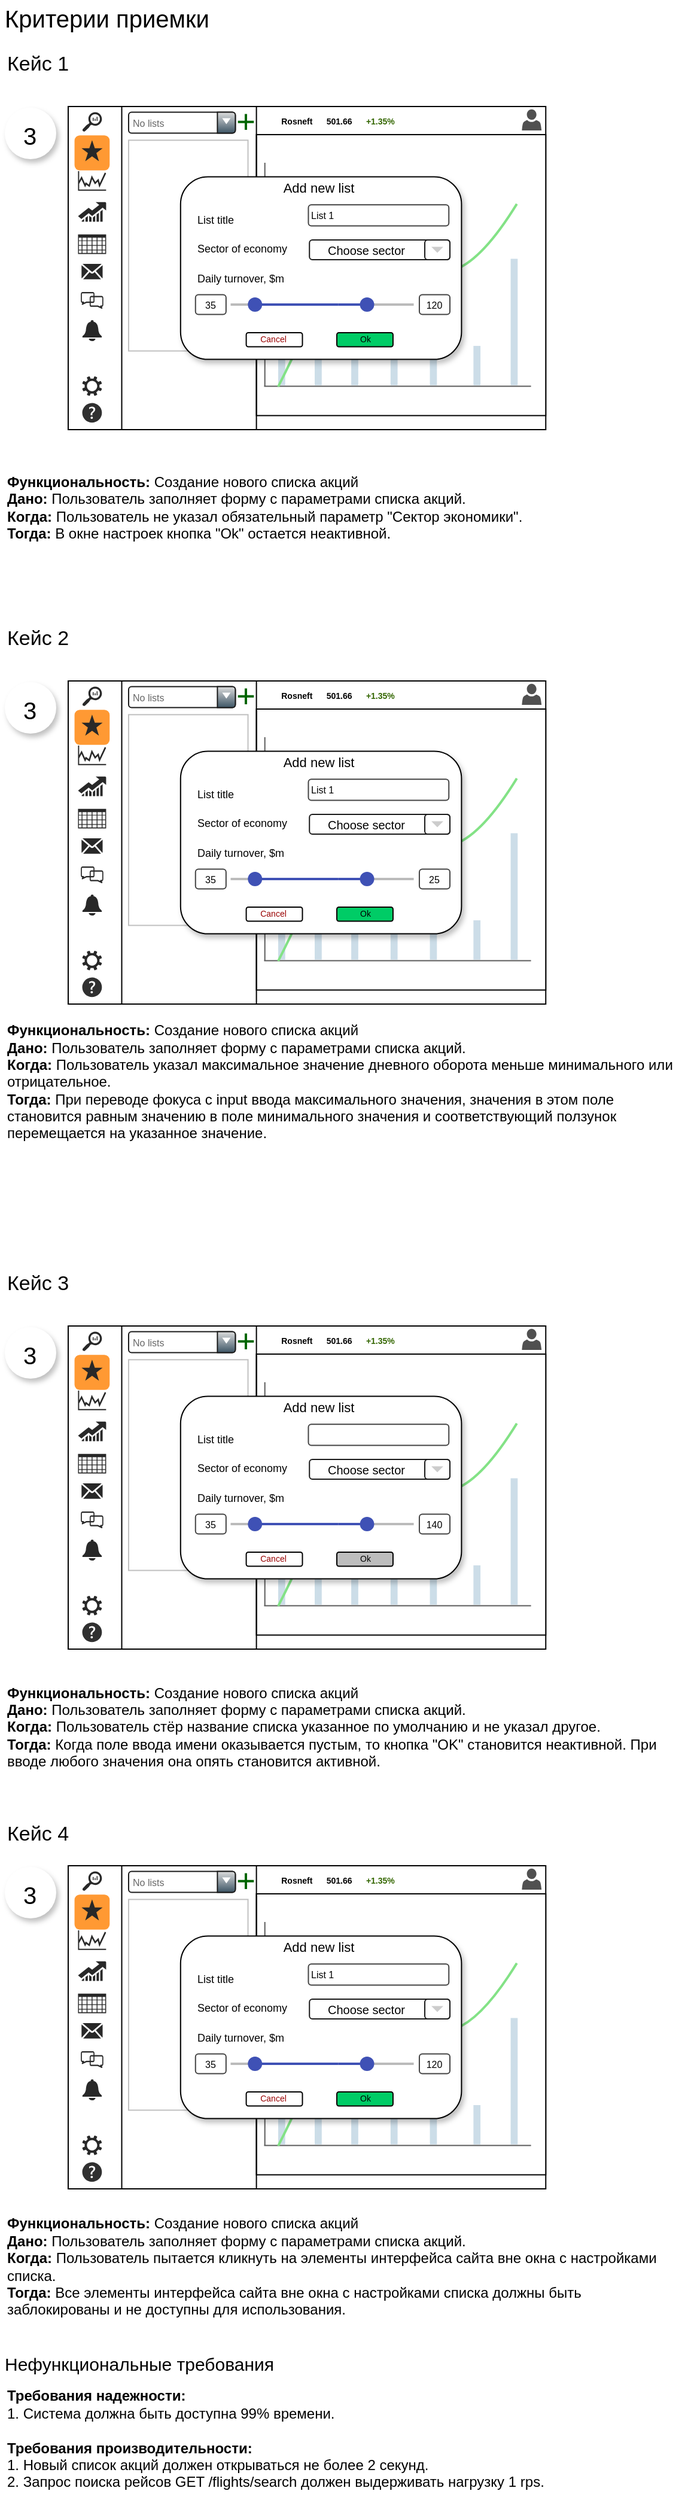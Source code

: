 <mxfile version="26.0.5">
  <diagram name="Страница — 1" id="O2gPzzVauHwRXWJ9uK9k">
    <mxGraphModel dx="1306" dy="812" grid="1" gridSize="10" guides="1" tooltips="1" connect="1" arrows="1" fold="1" page="1" pageScale="1" pageWidth="827" pageHeight="1169" math="0" shadow="0">
      <root>
        <mxCell id="0" />
        <mxCell id="1" parent="0" />
        <mxCell id="WTKttkK2Bv-VNncWlwCD-1" value="&lt;b&gt;Функциональность:&lt;/b&gt; Создание нового списка акций&lt;br&gt;&lt;b&gt;Дано:&lt;/b&gt;&amp;nbsp;Пользователь заполняет форму с параметрами списка акций.&lt;br&gt;&lt;b&gt;Когда:&lt;/b&gt;&amp;nbsp;Пользователь не указал обязательный параметр &quot;Сектор экономики&quot;.&lt;br&gt;&lt;b&gt;Тогда:&lt;/b&gt; В окне настроек кнопка &quot;Ok&quot; остается неактивной." style="text;html=1;align=left;verticalAlign=middle;whiteSpace=wrap;rounded=0;" parent="1" vertex="1">
          <mxGeometry x="160" y="400" width="570" height="90" as="geometry" />
        </mxCell>
        <mxCell id="WTKttkK2Bv-VNncWlwCD-2" value="&lt;font&gt;Кейс 1&lt;/font&gt;" style="text;html=1;align=left;verticalAlign=middle;whiteSpace=wrap;rounded=0;fontSize=17;" parent="1" vertex="1">
          <mxGeometry x="160" y="60" width="70" height="30" as="geometry" />
        </mxCell>
        <mxCell id="kz_l7g8Bo4co54-ihP0E-91" value="" style="group" parent="1" vertex="1" connectable="0">
          <mxGeometry x="160" y="111" width="43" height="43" as="geometry" />
        </mxCell>
        <mxCell id="kz_l7g8Bo4co54-ihP0E-92" value="" style="shape=ellipse;dashed=0;strokeColor=none;shadow=1;fontSize=13;align=center;verticalAlign=top;labelPosition=center;verticalLabelPosition=bottom;html=1;aspect=fixed;container=0;" parent="kz_l7g8Bo4co54-ihP0E-91" vertex="1">
          <mxGeometry width="43" height="43" as="geometry" />
        </mxCell>
        <mxCell id="kz_l7g8Bo4co54-ihP0E-93" value="&lt;font style=&quot;font-size: 20px;&quot;&gt;3&lt;/font&gt;" style="text;html=1;align=center;verticalAlign=middle;whiteSpace=wrap;rounded=0;container=0;" parent="kz_l7g8Bo4co54-ihP0E-91" vertex="1">
          <mxGeometry x="5.5" y="7.5" width="30" height="30" as="geometry" />
        </mxCell>
        <mxCell id="kz_l7g8Bo4co54-ihP0E-49" value="" style="rounded=0;whiteSpace=wrap;html=1;" parent="1" vertex="1">
          <mxGeometry x="213" y="110" width="399.13" height="270" as="geometry" />
        </mxCell>
        <mxCell id="kz_l7g8Bo4co54-ihP0E-50" value="" style="endArrow=none;html=1;rounded=0;entryX=0.118;entryY=1;entryDx=0;entryDy=0;entryPerimeter=0;exitX=0.118;exitY=0;exitDx=0;exitDy=0;exitPerimeter=0;" parent="1" edge="1">
          <mxGeometry width="50" height="50" relative="1" as="geometry">
            <mxPoint x="257.75" y="110" as="sourcePoint" />
            <mxPoint x="257.75" y="380" as="targetPoint" />
          </mxGeometry>
        </mxCell>
        <mxCell id="kz_l7g8Bo4co54-ihP0E-51" value="" style="sketch=0;pointerEvents=1;shadow=0;dashed=0;html=1;strokeColor=none;fillColor=#505050;labelPosition=center;verticalLabelPosition=bottom;verticalAlign=top;outlineConnect=0;align=center;shape=mxgraph.office.users.user;" parent="1" vertex="1">
          <mxGeometry x="592.173" y="112.348" width="16.435" height="17.609" as="geometry" />
        </mxCell>
        <mxCell id="kz_l7g8Bo4co54-ihP0E-52" value="" style="sketch=0;pointerEvents=1;shadow=0;dashed=0;html=1;strokeColor=none;fillColor=#303030;labelPosition=center;verticalLabelPosition=bottom;verticalAlign=top;outlineConnect=0;align=center;shape=mxgraph.office.concepts.help;" parent="1" vertex="1">
          <mxGeometry x="224.739" y="357.696" width="16.435" height="16.435" as="geometry" />
        </mxCell>
        <mxCell id="kz_l7g8Bo4co54-ihP0E-53" value="&lt;div&gt;&lt;br&gt;&lt;/div&gt;&lt;div&gt;&lt;br&gt;&lt;/div&gt;&lt;div&gt;&lt;br&gt;&lt;/div&gt;&lt;div&gt;&lt;br&gt;&lt;/div&gt;&lt;div&gt;&lt;br&gt;&lt;/div&gt;" style="sketch=0;pointerEvents=1;shadow=0;dashed=0;html=1;strokeColor=none;fillColor=#282828;labelPosition=center;verticalLabelPosition=bottom;verticalAlign=top;outlineConnect=0;align=center;shape=mxgraph.office.concepts.settings;" parent="1" vertex="1">
          <mxGeometry x="224.739" y="335.391" width="16.435" height="16.435" as="geometry" />
        </mxCell>
        <mxCell id="kz_l7g8Bo4co54-ihP0E-54" value="" style="verticalLabelPosition=bottom;sketch=0;html=1;fillColor=#282828;strokeColor=none;verticalAlign=top;pointerEvents=1;align=center;shape=mxgraph.cisco_safe.iot_things_icons.icon34;" parent="1" vertex="1">
          <mxGeometry x="224.152" y="241.478" width="17.609" height="12.913" as="geometry" />
        </mxCell>
        <mxCell id="kz_l7g8Bo4co54-ihP0E-55" value="" style="verticalLabelPosition=bottom;sketch=0;html=1;fillColor=#282828;strokeColor=none;verticalAlign=top;pointerEvents=1;align=center;shape=mxgraph.cisco_safe.iot_things_icons.icon13;" parent="1" vertex="1">
          <mxGeometry x="223.565" y="264.957" width="18.783" height="14.087" as="geometry" />
        </mxCell>
        <mxCell id="kz_l7g8Bo4co54-ihP0E-56" value="" style="verticalLabelPosition=bottom;sketch=0;html=1;fillColor=#282828;strokeColor=none;verticalAlign=top;pointerEvents=1;align=center;shape=mxgraph.cisco_safe.business_icons.icon25;" parent="1" vertex="1">
          <mxGeometry x="221.217" y="216.826" width="23.478" height="16.435" as="geometry" />
        </mxCell>
        <mxCell id="kz_l7g8Bo4co54-ihP0E-57" value="" style="rounded=1;whiteSpace=wrap;html=1;fillColor=#FF9933;strokeColor=none;" parent="1" vertex="1">
          <mxGeometry x="218.283" y="134.065" width="29.348" height="29.348" as="geometry" />
        </mxCell>
        <mxCell id="kz_l7g8Bo4co54-ihP0E-58" value="" style="sketch=0;pointerEvents=1;shadow=0;dashed=0;html=1;strokeColor=none;labelPosition=center;verticalLabelPosition=bottom;verticalAlign=top;align=center;fillColor=#282828;shape=mxgraph.mscae.oms.alerts" parent="1" vertex="1">
          <mxGeometry x="224.739" y="288.435" width="16.435" height="17.609" as="geometry" />
        </mxCell>
        <mxCell id="kz_l7g8Bo4co54-ihP0E-59" value="" style="rounded=0;whiteSpace=wrap;html=1;" parent="1" vertex="1">
          <mxGeometry x="370.304" y="133.478" width="241.826" height="234.783" as="geometry" />
        </mxCell>
        <mxCell id="kz_l7g8Bo4co54-ihP0E-60" value="" style="sketch=0;pointerEvents=1;shadow=0;dashed=0;html=1;strokeColor=none;labelPosition=center;verticalLabelPosition=bottom;verticalAlign=top;align=center;fillColor=#282828;shape=mxgraph.mscae.oms.log_search" parent="1" vertex="1">
          <mxGeometry x="224.739" y="114.696" width="16.435" height="16.435" as="geometry" />
        </mxCell>
        <mxCell id="kz_l7g8Bo4co54-ihP0E-61" value="" style="endArrow=none;html=1;rounded=0;entryX=0.118;entryY=1;entryDx=0;entryDy=0;entryPerimeter=0;exitX=0.118;exitY=0;exitDx=0;exitDy=0;exitPerimeter=0;" parent="1" edge="1">
          <mxGeometry width="50" height="50" relative="1" as="geometry">
            <mxPoint x="370.304" y="110" as="sourcePoint" />
            <mxPoint x="370.304" y="380" as="targetPoint" />
          </mxGeometry>
        </mxCell>
        <mxCell id="kz_l7g8Bo4co54-ihP0E-62" value="" style="endArrow=none;html=1;rounded=0;strokeColor=#5C5C5C;" parent="1" edge="1">
          <mxGeometry width="50" height="50" relative="1" as="geometry">
            <mxPoint x="377.348" y="156.957" as="sourcePoint" />
            <mxPoint x="377.348" y="343.902" as="targetPoint" />
          </mxGeometry>
        </mxCell>
        <mxCell id="kz_l7g8Bo4co54-ihP0E-63" value="" style="verticalLabelPosition=bottom;sketch=0;html=1;fillColor=#282828;strokeColor=none;verticalAlign=top;pointerEvents=1;align=center;shape=mxgraph.cisco_safe.business_icons.icon24;" parent="1" vertex="1">
          <mxGeometry x="221.217" y="164" width="23.478" height="16.435" as="geometry" />
        </mxCell>
        <mxCell id="kz_l7g8Bo4co54-ihP0E-64" value="" style="childLayout=tableLayout;recursiveResize=0;shadow=0;fillColor=none;strokeColor=#C0C0C0;fontSize=9;" parent="1" vertex="1">
          <mxGeometry x="263.478" y="138.174" width="99.782" height="176.087" as="geometry" />
        </mxCell>
        <mxCell id="kz_l7g8Bo4co54-ihP0E-65" style="shape=tableRow;horizontal=0;startSize=0;swimlaneHead=0;swimlaneBody=0;top=0;left=0;bottom=0;right=0;dropTarget=0;collapsible=0;recursiveResize=0;expand=0;fontStyle=0;fillColor=none;fontSize=9;" parent="kz_l7g8Bo4co54-ihP0E-64" vertex="1">
          <mxGeometry width="99.782" height="29" as="geometry" />
        </mxCell>
        <mxCell id="kz_l7g8Bo4co54-ihP0E-66" value="" style="connectable=0;recursiveResize=0;strokeColor=none;fillColor=none;align=center;whiteSpace=wrap;html=1;fontSize=9;" parent="kz_l7g8Bo4co54-ihP0E-65" vertex="1">
          <mxGeometry width="100" height="29" as="geometry">
            <mxRectangle width="100" height="29" as="alternateBounds" />
          </mxGeometry>
        </mxCell>
        <mxCell id="kz_l7g8Bo4co54-ihP0E-67" style="shape=tableRow;horizontal=0;startSize=0;swimlaneHead=0;swimlaneBody=0;top=0;left=0;bottom=0;right=0;dropTarget=0;collapsible=0;recursiveResize=0;expand=0;fontStyle=0;fillColor=none;fontSize=9;" parent="kz_l7g8Bo4co54-ihP0E-64" vertex="1">
          <mxGeometry y="29" width="99.782" height="30" as="geometry" />
        </mxCell>
        <mxCell id="kz_l7g8Bo4co54-ihP0E-68" value="" style="connectable=0;recursiveResize=0;strokeColor=none;fillColor=none;align=center;whiteSpace=wrap;html=1;fontSize=9;" parent="kz_l7g8Bo4co54-ihP0E-67" vertex="1">
          <mxGeometry width="100" height="30" as="geometry">
            <mxRectangle width="100" height="30" as="alternateBounds" />
          </mxGeometry>
        </mxCell>
        <mxCell id="kz_l7g8Bo4co54-ihP0E-69" value="" style="shape=tableRow;horizontal=0;startSize=0;swimlaneHead=0;swimlaneBody=0;top=0;left=0;bottom=0;right=0;dropTarget=0;collapsible=0;recursiveResize=0;expand=0;fontStyle=0;fillColor=none;fontSize=9;" parent="kz_l7g8Bo4co54-ihP0E-64" vertex="1">
          <mxGeometry y="59" width="99.782" height="29" as="geometry" />
        </mxCell>
        <mxCell id="kz_l7g8Bo4co54-ihP0E-70" value="" style="connectable=0;recursiveResize=0;strokeColor=none;fillColor=none;align=center;whiteSpace=wrap;html=1;fontSize=9;" parent="kz_l7g8Bo4co54-ihP0E-69" vertex="1">
          <mxGeometry width="100" height="29" as="geometry">
            <mxRectangle width="100" height="29" as="alternateBounds" />
          </mxGeometry>
        </mxCell>
        <mxCell id="kz_l7g8Bo4co54-ihP0E-71" style="shape=tableRow;horizontal=0;startSize=0;swimlaneHead=0;swimlaneBody=0;top=0;left=0;bottom=0;right=0;dropTarget=0;collapsible=0;recursiveResize=0;expand=0;fontStyle=0;fillColor=none;fontSize=9;" parent="kz_l7g8Bo4co54-ihP0E-64" vertex="1">
          <mxGeometry y="88" width="99.782" height="29" as="geometry" />
        </mxCell>
        <mxCell id="kz_l7g8Bo4co54-ihP0E-72" value="" style="connectable=0;recursiveResize=0;strokeColor=none;fillColor=none;align=center;whiteSpace=wrap;html=1;fontSize=9;" parent="kz_l7g8Bo4co54-ihP0E-71" vertex="1">
          <mxGeometry width="100" height="29" as="geometry">
            <mxRectangle width="100" height="29" as="alternateBounds" />
          </mxGeometry>
        </mxCell>
        <mxCell id="kz_l7g8Bo4co54-ihP0E-73" style="shape=tableRow;horizontal=0;startSize=0;swimlaneHead=0;swimlaneBody=0;top=0;left=0;bottom=0;right=0;dropTarget=0;collapsible=0;recursiveResize=0;expand=0;fontStyle=0;fillColor=none;fontSize=9;" parent="kz_l7g8Bo4co54-ihP0E-64" vertex="1">
          <mxGeometry y="117" width="99.782" height="30" as="geometry" />
        </mxCell>
        <mxCell id="kz_l7g8Bo4co54-ihP0E-74" value="" style="connectable=0;recursiveResize=0;strokeColor=none;fillColor=none;align=center;whiteSpace=wrap;html=1;fontSize=9;" parent="kz_l7g8Bo4co54-ihP0E-73" vertex="1">
          <mxGeometry width="100" height="30" as="geometry">
            <mxRectangle width="100" height="30" as="alternateBounds" />
          </mxGeometry>
        </mxCell>
        <mxCell id="kz_l7g8Bo4co54-ihP0E-75" style="shape=tableRow;horizontal=0;startSize=0;swimlaneHead=0;swimlaneBody=0;top=0;left=0;bottom=0;right=0;dropTarget=0;collapsible=0;recursiveResize=0;expand=0;fontStyle=0;fillColor=none;fontSize=9;" parent="kz_l7g8Bo4co54-ihP0E-64" vertex="1">
          <mxGeometry y="147" width="99.782" height="29" as="geometry" />
        </mxCell>
        <mxCell id="kz_l7g8Bo4co54-ihP0E-76" value="" style="connectable=0;recursiveResize=0;strokeColor=none;fillColor=none;align=center;whiteSpace=wrap;html=1;fontSize=9;" parent="kz_l7g8Bo4co54-ihP0E-75" vertex="1">
          <mxGeometry width="100" height="29" as="geometry">
            <mxRectangle width="100" height="29" as="alternateBounds" />
          </mxGeometry>
        </mxCell>
        <mxCell id="kz_l7g8Bo4co54-ihP0E-77" value="" style="verticalLabelPosition=bottom;sketch=0;html=1;fillColor=#282828;strokeColor=none;verticalAlign=top;pointerEvents=1;align=center;shape=mxgraph.cisco_safe.business_icons.icon10;" parent="1" vertex="1">
          <mxGeometry x="221.217" y="189.826" width="23.478" height="16.435" as="geometry" />
        </mxCell>
        <mxCell id="kz_l7g8Bo4co54-ihP0E-78" value="" style="html=1;dashed=0;aspect=fixed;verticalLabelPosition=bottom;verticalAlign=top;align=center;shape=mxgraph.gmdl.star;strokeColor=none;fillColor=#282828;shadow=0;sketch=0;" parent="1" vertex="1">
          <mxGeometry x="224.152" y="138.174" width="17.609" height="17.609" as="geometry" />
        </mxCell>
        <mxCell id="kz_l7g8Bo4co54-ihP0E-79" value="" style="dashed=0;html=1;shape=mxgraph.gmdl.x;strokeColor=#006600;strokeWidth=2;shadow=0;sketch=0;html=1;labelPosition=center;verticalLabelPosition=bottom;align=center;verticalAlign=top;rotation=45;" parent="1" vertex="1">
          <mxGeometry x="356.799" y="118.212" width="9.391" height="9.391" as="geometry" />
        </mxCell>
        <mxCell id="kz_l7g8Bo4co54-ihP0E-80" value="" style="endArrow=none;html=1;rounded=0;strokeColor=#5C5C5C;" parent="1" edge="1">
          <mxGeometry width="50" height="50" relative="1" as="geometry">
            <mxPoint x="376.761" y="343.773" as="sourcePoint" />
            <mxPoint x="599.804" y="343.773" as="targetPoint" />
          </mxGeometry>
        </mxCell>
        <mxCell id="kz_l7g8Bo4co54-ihP0E-81" value="" style="rounded=0;whiteSpace=wrap;html=1;fillColor=#CCDDE8;strokeColor=none;" parent="1" vertex="1">
          <mxGeometry x="388.5" y="251.327" width="5.87" height="91.565" as="geometry" />
        </mxCell>
        <mxCell id="kz_l7g8Bo4co54-ihP0E-82" value="" style="rounded=0;whiteSpace=wrap;html=1;fillColor=#CCDDE8;strokeColor=none;" parent="1" vertex="1">
          <mxGeometry x="419.022" y="286.545" width="5.87" height="56.348" as="geometry" />
        </mxCell>
        <mxCell id="kz_l7g8Bo4co54-ihP0E-83" value="" style="rounded=0;whiteSpace=wrap;html=1;fillColor=#CCDDE8;strokeColor=none;" parent="1" vertex="1">
          <mxGeometry x="449.543" y="227.849" width="5.87" height="115.043" as="geometry" />
        </mxCell>
        <mxCell id="kz_l7g8Bo4co54-ihP0E-84" value="" style="rounded=0;whiteSpace=wrap;html=1;fillColor=#CCDDE8;strokeColor=none;" parent="1" vertex="1">
          <mxGeometry x="482.413" y="251.327" width="5.87" height="91.565" as="geometry" />
        </mxCell>
        <mxCell id="kz_l7g8Bo4co54-ihP0E-85" value="" style="rounded=0;whiteSpace=wrap;html=1;fillColor=#CCDDE8;strokeColor=none;" parent="1" vertex="1">
          <mxGeometry x="515.282" y="286.545" width="5.87" height="56.348" as="geometry" />
        </mxCell>
        <mxCell id="kz_l7g8Bo4co54-ihP0E-86" value="" style="rounded=0;whiteSpace=wrap;html=1;fillColor=#CCDDE8;strokeColor=none;" parent="1" vertex="1">
          <mxGeometry x="551.674" y="310.023" width="5.87" height="32.87" as="geometry" />
        </mxCell>
        <mxCell id="kz_l7g8Bo4co54-ihP0E-87" value="" style="rounded=0;whiteSpace=wrap;html=1;fillColor=#CCDDE8;strokeColor=none;" parent="1" vertex="1">
          <mxGeometry x="582.782" y="237.24" width="5.87" height="105.652" as="geometry" />
        </mxCell>
        <mxCell id="kz_l7g8Bo4co54-ihP0E-88" value="" style="endArrow=none;html=1;rounded=0;curved=1;exitX=0.048;exitY=0.95;exitDx=0;exitDy=0;exitPerimeter=0;entryX=0.857;entryY=0.3;entryDx=0;entryDy=0;entryPerimeter=0;strokeWidth=2;strokeColor=#83e286;" parent="1" edge="1">
          <mxGeometry width="50" height="50" relative="1" as="geometry">
            <mxPoint x="388.5" y="344.067" as="sourcePoint" />
            <mxPoint x="587.936" y="191.458" as="targetPoint" />
            <Array as="points">
              <mxPoint x="423.717" y="274.806" />
              <mxPoint x="458.935" y="157.414" />
              <mxPoint x="529.369" y="286.545" />
            </Array>
          </mxGeometry>
        </mxCell>
        <mxCell id="kz_l7g8Bo4co54-ihP0E-89" value="&lt;font style=&quot;font-size: 7px;&quot;&gt;&lt;b&gt;Rosneft&amp;nbsp; &amp;nbsp; &amp;nbsp; 501.66&amp;nbsp; &amp;nbsp; &amp;nbsp; &lt;font color=&quot;#336600&quot;&gt;+1.35%&lt;/font&gt;&lt;/b&gt;&lt;/font&gt;" style="text;html=1;align=center;verticalAlign=middle;whiteSpace=wrap;rounded=0;" parent="1" vertex="1">
          <mxGeometry x="377.935" y="112.348" width="120.913" height="16.435" as="geometry" />
        </mxCell>
        <mxCell id="kz_l7g8Bo4co54-ihP0E-90" value="&lt;p style=&quot;line-height: 110%;&quot;&gt;No lists&lt;/p&gt;" style="strokeWidth=1;html=1;shadow=0;dashed=0;shape=mxgraph.ios.iComboBox;spacingTop=2;spacingLeft=2;align=left;strokeColor=#1A1A1A;fontColor=#666666;buttonText=;fontSize=8;fillColor=#dddddd;fillColor2=#3D5565;sketch=0;whiteSpace=wrap;" parent="1" vertex="1">
          <mxGeometry x="263.478" y="114.696" width="89.217" height="17.609" as="geometry" />
        </mxCell>
        <mxCell id="kz_l7g8Bo4co54-ihP0E-94" value="" style="group" parent="1" vertex="1" connectable="0">
          <mxGeometry x="306.913" y="168.696" width="234.782" height="152.609" as="geometry" />
        </mxCell>
        <mxCell id="kz_l7g8Bo4co54-ihP0E-95" value="" style="rounded=1;whiteSpace=wrap;html=1;fillColor=default;shadow=1;glass=0;" parent="kz_l7g8Bo4co54-ihP0E-94" vertex="1">
          <mxGeometry width="234.782" height="152.609" as="geometry" />
        </mxCell>
        <mxCell id="kz_l7g8Bo4co54-ihP0E-96" value="Add new list" style="text;html=1;align=center;verticalAlign=middle;whiteSpace=wrap;rounded=0;fontSize=11;" parent="kz_l7g8Bo4co54-ihP0E-94" vertex="1">
          <mxGeometry x="76.598" width="76.891" height="17.609" as="geometry" />
        </mxCell>
        <mxCell id="kz_l7g8Bo4co54-ihP0E-97" value="" style="rounded=1;whiteSpace=wrap;html=1;" parent="kz_l7g8Bo4co54-ihP0E-94" vertex="1">
          <mxGeometry x="54.88" y="130.304" width="46.956" height="11.739" as="geometry" />
        </mxCell>
        <mxCell id="kz_l7g8Bo4co54-ihP0E-98" value="" style="rounded=1;whiteSpace=wrap;html=1;fillColor=#00CC66;" parent="kz_l7g8Bo4co54-ihP0E-94" vertex="1">
          <mxGeometry x="130.598" y="130.304" width="46.956" height="11.739" as="geometry" />
        </mxCell>
        <mxCell id="kz_l7g8Bo4co54-ihP0E-99" value="&lt;font style=&quot;font-size: 7px;&quot;&gt;Cancel&lt;/font&gt;" style="text;html=1;align=center;verticalAlign=middle;whiteSpace=wrap;rounded=0;fillColor=none;fontColor=#990000;" parent="kz_l7g8Bo4co54-ihP0E-94" vertex="1">
          <mxGeometry x="65.739" y="127.957" width="22.891" height="11.739" as="geometry" />
        </mxCell>
        <mxCell id="kz_l7g8Bo4co54-ihP0E-100" value="&lt;div style=&quot;font-size: 11px;&quot;&gt;&lt;font style=&quot;font-size: 7px;&quot; color=&quot;#000000&quot;&gt;Ok&lt;/font&gt;&lt;/div&gt;" style="text;html=1;align=center;verticalAlign=middle;whiteSpace=wrap;rounded=0;fillColor=none;fontColor=#990000;" parent="kz_l7g8Bo4co54-ihP0E-94" vertex="1">
          <mxGeometry x="142.63" y="130.891" width="22.891" height="5.87" as="geometry" />
        </mxCell>
        <mxCell id="kz_l7g8Bo4co54-ihP0E-101" value="" style="childLayout=tableLayout;recursiveResize=0;shadow=0;fillColor=none;strokeColor=none;fontSize=9;align=left;" parent="kz_l7g8Bo4co54-ihP0E-94" vertex="1">
          <mxGeometry x="11.739" y="23.478" width="93.913" height="98.609" as="geometry" />
        </mxCell>
        <mxCell id="kz_l7g8Bo4co54-ihP0E-102" style="shape=tableRow;horizontal=0;startSize=0;swimlaneHead=0;swimlaneBody=0;top=0;left=0;bottom=0;right=0;dropTarget=0;collapsible=0;recursiveResize=0;expand=0;fontStyle=0;fillColor=none;fontSize=9;" parent="kz_l7g8Bo4co54-ihP0E-101" vertex="1">
          <mxGeometry width="93.913" height="25" as="geometry" />
        </mxCell>
        <mxCell id="kz_l7g8Bo4co54-ihP0E-103" value="List title" style="connectable=0;recursiveResize=0;strokeColor=none;fillColor=none;align=left;whiteSpace=wrap;html=1;fontSize=9;" parent="kz_l7g8Bo4co54-ihP0E-102" vertex="1">
          <mxGeometry width="94" height="25" as="geometry">
            <mxRectangle width="94" height="25" as="alternateBounds" />
          </mxGeometry>
        </mxCell>
        <mxCell id="kz_l7g8Bo4co54-ihP0E-104" style="shape=tableRow;horizontal=0;startSize=0;swimlaneHead=0;swimlaneBody=0;top=0;left=0;bottom=0;right=0;dropTarget=0;collapsible=0;recursiveResize=0;expand=0;fontStyle=0;fillColor=none;fontSize=9;" parent="kz_l7g8Bo4co54-ihP0E-101" vertex="1">
          <mxGeometry y="25" width="93.913" height="24" as="geometry" />
        </mxCell>
        <mxCell id="kz_l7g8Bo4co54-ihP0E-105" value="Sector of economy" style="connectable=0;recursiveResize=0;strokeColor=none;fillColor=none;align=left;whiteSpace=wrap;html=1;fontSize=9;" parent="kz_l7g8Bo4co54-ihP0E-104" vertex="1">
          <mxGeometry width="94" height="24" as="geometry">
            <mxRectangle width="94" height="24" as="alternateBounds" />
          </mxGeometry>
        </mxCell>
        <mxCell id="kz_l7g8Bo4co54-ihP0E-106" value="" style="shape=tableRow;horizontal=0;startSize=0;swimlaneHead=0;swimlaneBody=0;top=0;left=0;bottom=0;right=0;dropTarget=0;collapsible=0;recursiveResize=0;expand=0;fontStyle=0;fillColor=none;fontSize=9;" parent="kz_l7g8Bo4co54-ihP0E-101" vertex="1">
          <mxGeometry y="49" width="93.913" height="25" as="geometry" />
        </mxCell>
        <mxCell id="kz_l7g8Bo4co54-ihP0E-107" value="Daily turnover,&amp;nbsp;&lt;span style=&quot;background-color: initial;&quot;&gt;$m&lt;/span&gt;" style="connectable=0;recursiveResize=0;strokeColor=none;fillColor=none;align=left;whiteSpace=wrap;html=1;fontSize=9;" parent="kz_l7g8Bo4co54-ihP0E-106" vertex="1">
          <mxGeometry width="94" height="25" as="geometry">
            <mxRectangle width="94" height="25" as="alternateBounds" />
          </mxGeometry>
        </mxCell>
        <mxCell id="kz_l7g8Bo4co54-ihP0E-108" style="shape=tableRow;horizontal=0;startSize=0;swimlaneHead=0;swimlaneBody=0;top=0;left=0;bottom=0;right=0;dropTarget=0;collapsible=0;recursiveResize=0;expand=0;fontStyle=0;fillColor=none;fontSize=9;" parent="kz_l7g8Bo4co54-ihP0E-101" vertex="1">
          <mxGeometry y="74" width="93.913" height="25" as="geometry" />
        </mxCell>
        <mxCell id="kz_l7g8Bo4co54-ihP0E-109" value="" style="connectable=0;recursiveResize=0;strokeColor=none;fillColor=none;align=left;whiteSpace=wrap;html=1;fontSize=9;" parent="kz_l7g8Bo4co54-ihP0E-108" vertex="1">
          <mxGeometry width="94" height="25" as="geometry">
            <mxRectangle width="94" height="25" as="alternateBounds" />
          </mxGeometry>
        </mxCell>
        <mxCell id="kz_l7g8Bo4co54-ihP0E-110" value="List 1" style="strokeWidth=1;html=1;shadow=0;dashed=0;shape=mxgraph.ios.iTextInput;strokeColor=#444444;buttonText=;fontSize=8;whiteSpace=wrap;align=left;" parent="kz_l7g8Bo4co54-ihP0E-94" vertex="1">
          <mxGeometry x="106.826" y="23.478" width="117.391" height="17.609" as="geometry" />
        </mxCell>
        <mxCell id="kz_l7g8Bo4co54-ihP0E-111" value="" style="dashed=0;align=right;fontSize=12;shape=rect;fillColor=#ffffff;strokeColor=#1A1A1A;labelPosition=left;verticalLabelPosition=middle;verticalAlign=middle;rounded=1;strokeWidth=1;" parent="kz_l7g8Bo4co54-ihP0E-94" vertex="1">
          <mxGeometry x="107.706" y="52.826" width="117.391" height="16.435" as="geometry" />
        </mxCell>
        <mxCell id="kz_l7g8Bo4co54-ihP0E-112" value="&lt;p style=&quot;line-height: 90%;&quot;&gt;&lt;span style=&quot;font-size: 10px;&quot;&gt;Choose sector&lt;/span&gt;&lt;/p&gt;" style="text;fontColor=#000000;verticalAlign=middle;spacingLeft=13;fontSize=14;html=1;whiteSpace=wrap;align=left;" parent="kz_l7g8Bo4co54-ihP0E-111" vertex="1">
          <mxGeometry width="117.391" height="16.435" as="geometry" />
        </mxCell>
        <mxCell id="kz_l7g8Bo4co54-ihP0E-113" value="" style="shape=rect;fillColor=none;strokeColor=#1A1A1A;resizeHeight=1;rounded=1;" parent="kz_l7g8Bo4co54-ihP0E-111" vertex="1">
          <mxGeometry x="1" width="21" height="16.435" relative="1" as="geometry">
            <mxPoint x="-21" as="offset" />
          </mxGeometry>
        </mxCell>
        <mxCell id="kz_l7g8Bo4co54-ihP0E-114" value="" style="dashed=0;html=1;shape=mxgraph.gmdl.triangle;fillColor=#cccccc;strokeColor=none;" parent="kz_l7g8Bo4co54-ihP0E-113" vertex="1">
          <mxGeometry x="0.5" y="0.5" width="10" height="5" relative="1" as="geometry">
            <mxPoint x="-5" y="-2.5" as="offset" />
          </mxGeometry>
        </mxCell>
        <mxCell id="kz_l7g8Bo4co54-ihP0E-115" value="" style="dashed=0;verticalLabelPosition=bottom;verticalAlign=top;align=center;shape=mxgraph.gmdl.slider2;barPos=56.68;strokeColor=#3F51B5;opacity=100;strokeWidth=2;fillColor=#3F51B5;handleSize=10;shadow=0;html=1;" parent="kz_l7g8Bo4co54-ihP0E-94" vertex="1">
          <mxGeometry x="104.772" y="103.891" width="90.098" height="5.87" as="geometry" />
        </mxCell>
        <mxCell id="kz_l7g8Bo4co54-ihP0E-116" value="120" style="strokeWidth=1;html=1;shadow=0;dashed=0;shape=mxgraph.ios.iTextInput;strokeColor=#444444;buttonText=;fontSize=8;whiteSpace=wrap;align=center;" parent="kz_l7g8Bo4co54-ihP0E-94" vertex="1">
          <mxGeometry x="199.565" y="98.609" width="25.533" height="16.435" as="geometry" />
        </mxCell>
        <mxCell id="kz_l7g8Bo4co54-ihP0E-117" value="" style="dashed=0;verticalLabelPosition=bottom;verticalAlign=top;align=center;shape=mxgraph.gmdl.slider2;barPos=77.37;strokeColor=#3F51B5;opacity=100;strokeWidth=2;fillColor=#3F51B5;handleSize=10;shadow=0;html=1;flipH=1;" parent="kz_l7g8Bo4co54-ihP0E-94" vertex="1">
          <mxGeometry x="41.826" y="103.891" width="90.098" height="5.87" as="geometry" />
        </mxCell>
        <mxCell id="kz_l7g8Bo4co54-ihP0E-118" value="35" style="strokeWidth=1;html=1;shadow=0;dashed=0;shape=mxgraph.ios.iTextInput;strokeColor=#444444;buttonText=;fontSize=8;whiteSpace=wrap;align=center;" parent="kz_l7g8Bo4co54-ihP0E-94" vertex="1">
          <mxGeometry x="12.467" y="98.609" width="25.533" height="16.435" as="geometry" />
        </mxCell>
        <mxCell id="lsd-kB73JjZXQJBsxsHn-1" value="&lt;b&gt;Функциональность:&lt;/b&gt; Создание нового списка акций&lt;br&gt;&lt;b&gt;Дано:&lt;/b&gt;&amp;nbsp;Пользователь заполняет форму с параметрами списка акций.&lt;br&gt;&lt;b&gt;Когда:&lt;/b&gt;&amp;nbsp;Пользователь указал максимальное значение дневного оборота меньше минимального или отрицательное.&lt;br&gt;&lt;b&gt;Тогда:&lt;/b&gt; При переводе фокуса с input ввода максимального значения, значения в этом поле становится равным значению в поле минимального значения и соответствующий ползунок перемещается на указанное значение." style="text;html=1;align=left;verticalAlign=middle;whiteSpace=wrap;rounded=0;" parent="1" vertex="1">
          <mxGeometry x="160" y="880" width="570" height="90" as="geometry" />
        </mxCell>
        <mxCell id="lsd-kB73JjZXQJBsxsHn-2" value="&lt;font&gt;Кейс 2&lt;/font&gt;" style="text;html=1;align=left;verticalAlign=middle;whiteSpace=wrap;rounded=0;fontSize=17;" parent="1" vertex="1">
          <mxGeometry x="160" y="540" width="70" height="30" as="geometry" />
        </mxCell>
        <mxCell id="lsd-kB73JjZXQJBsxsHn-3" value="" style="group" parent="1" vertex="1" connectable="0">
          <mxGeometry x="160" y="591" width="43" height="43" as="geometry" />
        </mxCell>
        <mxCell id="lsd-kB73JjZXQJBsxsHn-4" value="" style="shape=ellipse;dashed=0;strokeColor=none;shadow=1;fontSize=13;align=center;verticalAlign=top;labelPosition=center;verticalLabelPosition=bottom;html=1;aspect=fixed;container=0;" parent="lsd-kB73JjZXQJBsxsHn-3" vertex="1">
          <mxGeometry width="43" height="43" as="geometry" />
        </mxCell>
        <mxCell id="lsd-kB73JjZXQJBsxsHn-5" value="&lt;font style=&quot;font-size: 20px;&quot;&gt;3&lt;/font&gt;" style="text;html=1;align=center;verticalAlign=middle;whiteSpace=wrap;rounded=0;container=0;" parent="lsd-kB73JjZXQJBsxsHn-3" vertex="1">
          <mxGeometry x="5.5" y="7.5" width="30" height="30" as="geometry" />
        </mxCell>
        <mxCell id="lsd-kB73JjZXQJBsxsHn-6" value="" style="rounded=0;whiteSpace=wrap;html=1;" parent="1" vertex="1">
          <mxGeometry x="213" y="590" width="399.13" height="270" as="geometry" />
        </mxCell>
        <mxCell id="lsd-kB73JjZXQJBsxsHn-7" value="" style="endArrow=none;html=1;rounded=0;entryX=0.118;entryY=1;entryDx=0;entryDy=0;entryPerimeter=0;exitX=0.118;exitY=0;exitDx=0;exitDy=0;exitPerimeter=0;" parent="1" edge="1">
          <mxGeometry width="50" height="50" relative="1" as="geometry">
            <mxPoint x="257.75" y="590" as="sourcePoint" />
            <mxPoint x="257.75" y="860" as="targetPoint" />
          </mxGeometry>
        </mxCell>
        <mxCell id="lsd-kB73JjZXQJBsxsHn-8" value="" style="sketch=0;pointerEvents=1;shadow=0;dashed=0;html=1;strokeColor=none;fillColor=#505050;labelPosition=center;verticalLabelPosition=bottom;verticalAlign=top;outlineConnect=0;align=center;shape=mxgraph.office.users.user;" parent="1" vertex="1">
          <mxGeometry x="592.173" y="592.348" width="16.435" height="17.609" as="geometry" />
        </mxCell>
        <mxCell id="lsd-kB73JjZXQJBsxsHn-9" value="" style="sketch=0;pointerEvents=1;shadow=0;dashed=0;html=1;strokeColor=none;fillColor=#303030;labelPosition=center;verticalLabelPosition=bottom;verticalAlign=top;outlineConnect=0;align=center;shape=mxgraph.office.concepts.help;" parent="1" vertex="1">
          <mxGeometry x="224.739" y="837.696" width="16.435" height="16.435" as="geometry" />
        </mxCell>
        <mxCell id="lsd-kB73JjZXQJBsxsHn-10" value="&lt;div&gt;&lt;br&gt;&lt;/div&gt;&lt;div&gt;&lt;br&gt;&lt;/div&gt;&lt;div&gt;&lt;br&gt;&lt;/div&gt;&lt;div&gt;&lt;br&gt;&lt;/div&gt;&lt;div&gt;&lt;br&gt;&lt;/div&gt;" style="sketch=0;pointerEvents=1;shadow=0;dashed=0;html=1;strokeColor=none;fillColor=#282828;labelPosition=center;verticalLabelPosition=bottom;verticalAlign=top;outlineConnect=0;align=center;shape=mxgraph.office.concepts.settings;" parent="1" vertex="1">
          <mxGeometry x="224.739" y="815.391" width="16.435" height="16.435" as="geometry" />
        </mxCell>
        <mxCell id="lsd-kB73JjZXQJBsxsHn-11" value="" style="verticalLabelPosition=bottom;sketch=0;html=1;fillColor=#282828;strokeColor=none;verticalAlign=top;pointerEvents=1;align=center;shape=mxgraph.cisco_safe.iot_things_icons.icon34;" parent="1" vertex="1">
          <mxGeometry x="224.152" y="721.478" width="17.609" height="12.913" as="geometry" />
        </mxCell>
        <mxCell id="lsd-kB73JjZXQJBsxsHn-12" value="" style="verticalLabelPosition=bottom;sketch=0;html=1;fillColor=#282828;strokeColor=none;verticalAlign=top;pointerEvents=1;align=center;shape=mxgraph.cisco_safe.iot_things_icons.icon13;" parent="1" vertex="1">
          <mxGeometry x="223.565" y="744.957" width="18.783" height="14.087" as="geometry" />
        </mxCell>
        <mxCell id="lsd-kB73JjZXQJBsxsHn-13" value="" style="verticalLabelPosition=bottom;sketch=0;html=1;fillColor=#282828;strokeColor=none;verticalAlign=top;pointerEvents=1;align=center;shape=mxgraph.cisco_safe.business_icons.icon25;" parent="1" vertex="1">
          <mxGeometry x="221.217" y="696.826" width="23.478" height="16.435" as="geometry" />
        </mxCell>
        <mxCell id="lsd-kB73JjZXQJBsxsHn-14" value="" style="rounded=1;whiteSpace=wrap;html=1;fillColor=#FF9933;strokeColor=none;" parent="1" vertex="1">
          <mxGeometry x="218.283" y="614.065" width="29.348" height="29.348" as="geometry" />
        </mxCell>
        <mxCell id="lsd-kB73JjZXQJBsxsHn-15" value="" style="sketch=0;pointerEvents=1;shadow=0;dashed=0;html=1;strokeColor=none;labelPosition=center;verticalLabelPosition=bottom;verticalAlign=top;align=center;fillColor=#282828;shape=mxgraph.mscae.oms.alerts" parent="1" vertex="1">
          <mxGeometry x="224.739" y="768.435" width="16.435" height="17.609" as="geometry" />
        </mxCell>
        <mxCell id="lsd-kB73JjZXQJBsxsHn-16" value="" style="rounded=0;whiteSpace=wrap;html=1;" parent="1" vertex="1">
          <mxGeometry x="370.304" y="613.478" width="241.826" height="234.783" as="geometry" />
        </mxCell>
        <mxCell id="lsd-kB73JjZXQJBsxsHn-17" value="" style="sketch=0;pointerEvents=1;shadow=0;dashed=0;html=1;strokeColor=none;labelPosition=center;verticalLabelPosition=bottom;verticalAlign=top;align=center;fillColor=#282828;shape=mxgraph.mscae.oms.log_search" parent="1" vertex="1">
          <mxGeometry x="224.739" y="594.696" width="16.435" height="16.435" as="geometry" />
        </mxCell>
        <mxCell id="lsd-kB73JjZXQJBsxsHn-18" value="" style="endArrow=none;html=1;rounded=0;entryX=0.118;entryY=1;entryDx=0;entryDy=0;entryPerimeter=0;exitX=0.118;exitY=0;exitDx=0;exitDy=0;exitPerimeter=0;" parent="1" edge="1">
          <mxGeometry width="50" height="50" relative="1" as="geometry">
            <mxPoint x="370.304" y="590" as="sourcePoint" />
            <mxPoint x="370.304" y="860" as="targetPoint" />
          </mxGeometry>
        </mxCell>
        <mxCell id="lsd-kB73JjZXQJBsxsHn-19" value="" style="endArrow=none;html=1;rounded=0;strokeColor=#5C5C5C;" parent="1" edge="1">
          <mxGeometry width="50" height="50" relative="1" as="geometry">
            <mxPoint x="377.348" y="636.957" as="sourcePoint" />
            <mxPoint x="377.348" y="823.902" as="targetPoint" />
          </mxGeometry>
        </mxCell>
        <mxCell id="lsd-kB73JjZXQJBsxsHn-20" value="" style="verticalLabelPosition=bottom;sketch=0;html=1;fillColor=#282828;strokeColor=none;verticalAlign=top;pointerEvents=1;align=center;shape=mxgraph.cisco_safe.business_icons.icon24;" parent="1" vertex="1">
          <mxGeometry x="221.217" y="644" width="23.478" height="16.435" as="geometry" />
        </mxCell>
        <mxCell id="lsd-kB73JjZXQJBsxsHn-21" value="" style="childLayout=tableLayout;recursiveResize=0;shadow=0;fillColor=none;strokeColor=#C0C0C0;fontSize=9;" parent="1" vertex="1">
          <mxGeometry x="263.478" y="618.174" width="99.782" height="176.087" as="geometry" />
        </mxCell>
        <mxCell id="lsd-kB73JjZXQJBsxsHn-22" style="shape=tableRow;horizontal=0;startSize=0;swimlaneHead=0;swimlaneBody=0;top=0;left=0;bottom=0;right=0;dropTarget=0;collapsible=0;recursiveResize=0;expand=0;fontStyle=0;fillColor=none;fontSize=9;" parent="lsd-kB73JjZXQJBsxsHn-21" vertex="1">
          <mxGeometry width="99.782" height="29" as="geometry" />
        </mxCell>
        <mxCell id="lsd-kB73JjZXQJBsxsHn-23" value="" style="connectable=0;recursiveResize=0;strokeColor=none;fillColor=none;align=center;whiteSpace=wrap;html=1;fontSize=9;" parent="lsd-kB73JjZXQJBsxsHn-22" vertex="1">
          <mxGeometry width="100" height="29" as="geometry">
            <mxRectangle width="100" height="29" as="alternateBounds" />
          </mxGeometry>
        </mxCell>
        <mxCell id="lsd-kB73JjZXQJBsxsHn-24" style="shape=tableRow;horizontal=0;startSize=0;swimlaneHead=0;swimlaneBody=0;top=0;left=0;bottom=0;right=0;dropTarget=0;collapsible=0;recursiveResize=0;expand=0;fontStyle=0;fillColor=none;fontSize=9;" parent="lsd-kB73JjZXQJBsxsHn-21" vertex="1">
          <mxGeometry y="29" width="99.782" height="30" as="geometry" />
        </mxCell>
        <mxCell id="lsd-kB73JjZXQJBsxsHn-25" value="" style="connectable=0;recursiveResize=0;strokeColor=none;fillColor=none;align=center;whiteSpace=wrap;html=1;fontSize=9;" parent="lsd-kB73JjZXQJBsxsHn-24" vertex="1">
          <mxGeometry width="100" height="30" as="geometry">
            <mxRectangle width="100" height="30" as="alternateBounds" />
          </mxGeometry>
        </mxCell>
        <mxCell id="lsd-kB73JjZXQJBsxsHn-26" value="" style="shape=tableRow;horizontal=0;startSize=0;swimlaneHead=0;swimlaneBody=0;top=0;left=0;bottom=0;right=0;dropTarget=0;collapsible=0;recursiveResize=0;expand=0;fontStyle=0;fillColor=none;fontSize=9;" parent="lsd-kB73JjZXQJBsxsHn-21" vertex="1">
          <mxGeometry y="59" width="99.782" height="29" as="geometry" />
        </mxCell>
        <mxCell id="lsd-kB73JjZXQJBsxsHn-27" value="" style="connectable=0;recursiveResize=0;strokeColor=none;fillColor=none;align=center;whiteSpace=wrap;html=1;fontSize=9;" parent="lsd-kB73JjZXQJBsxsHn-26" vertex="1">
          <mxGeometry width="100" height="29" as="geometry">
            <mxRectangle width="100" height="29" as="alternateBounds" />
          </mxGeometry>
        </mxCell>
        <mxCell id="lsd-kB73JjZXQJBsxsHn-28" style="shape=tableRow;horizontal=0;startSize=0;swimlaneHead=0;swimlaneBody=0;top=0;left=0;bottom=0;right=0;dropTarget=0;collapsible=0;recursiveResize=0;expand=0;fontStyle=0;fillColor=none;fontSize=9;" parent="lsd-kB73JjZXQJBsxsHn-21" vertex="1">
          <mxGeometry y="88" width="99.782" height="29" as="geometry" />
        </mxCell>
        <mxCell id="lsd-kB73JjZXQJBsxsHn-29" value="" style="connectable=0;recursiveResize=0;strokeColor=none;fillColor=none;align=center;whiteSpace=wrap;html=1;fontSize=9;" parent="lsd-kB73JjZXQJBsxsHn-28" vertex="1">
          <mxGeometry width="100" height="29" as="geometry">
            <mxRectangle width="100" height="29" as="alternateBounds" />
          </mxGeometry>
        </mxCell>
        <mxCell id="lsd-kB73JjZXQJBsxsHn-30" style="shape=tableRow;horizontal=0;startSize=0;swimlaneHead=0;swimlaneBody=0;top=0;left=0;bottom=0;right=0;dropTarget=0;collapsible=0;recursiveResize=0;expand=0;fontStyle=0;fillColor=none;fontSize=9;" parent="lsd-kB73JjZXQJBsxsHn-21" vertex="1">
          <mxGeometry y="117" width="99.782" height="30" as="geometry" />
        </mxCell>
        <mxCell id="lsd-kB73JjZXQJBsxsHn-31" value="" style="connectable=0;recursiveResize=0;strokeColor=none;fillColor=none;align=center;whiteSpace=wrap;html=1;fontSize=9;" parent="lsd-kB73JjZXQJBsxsHn-30" vertex="1">
          <mxGeometry width="100" height="30" as="geometry">
            <mxRectangle width="100" height="30" as="alternateBounds" />
          </mxGeometry>
        </mxCell>
        <mxCell id="lsd-kB73JjZXQJBsxsHn-32" style="shape=tableRow;horizontal=0;startSize=0;swimlaneHead=0;swimlaneBody=0;top=0;left=0;bottom=0;right=0;dropTarget=0;collapsible=0;recursiveResize=0;expand=0;fontStyle=0;fillColor=none;fontSize=9;" parent="lsd-kB73JjZXQJBsxsHn-21" vertex="1">
          <mxGeometry y="147" width="99.782" height="29" as="geometry" />
        </mxCell>
        <mxCell id="lsd-kB73JjZXQJBsxsHn-33" value="" style="connectable=0;recursiveResize=0;strokeColor=none;fillColor=none;align=center;whiteSpace=wrap;html=1;fontSize=9;" parent="lsd-kB73JjZXQJBsxsHn-32" vertex="1">
          <mxGeometry width="100" height="29" as="geometry">
            <mxRectangle width="100" height="29" as="alternateBounds" />
          </mxGeometry>
        </mxCell>
        <mxCell id="lsd-kB73JjZXQJBsxsHn-34" value="" style="verticalLabelPosition=bottom;sketch=0;html=1;fillColor=#282828;strokeColor=none;verticalAlign=top;pointerEvents=1;align=center;shape=mxgraph.cisco_safe.business_icons.icon10;" parent="1" vertex="1">
          <mxGeometry x="221.217" y="669.826" width="23.478" height="16.435" as="geometry" />
        </mxCell>
        <mxCell id="lsd-kB73JjZXQJBsxsHn-35" value="" style="html=1;dashed=0;aspect=fixed;verticalLabelPosition=bottom;verticalAlign=top;align=center;shape=mxgraph.gmdl.star;strokeColor=none;fillColor=#282828;shadow=0;sketch=0;" parent="1" vertex="1">
          <mxGeometry x="224.152" y="618.174" width="17.609" height="17.609" as="geometry" />
        </mxCell>
        <mxCell id="lsd-kB73JjZXQJBsxsHn-36" value="" style="dashed=0;html=1;shape=mxgraph.gmdl.x;strokeColor=#006600;strokeWidth=2;shadow=0;sketch=0;html=1;labelPosition=center;verticalLabelPosition=bottom;align=center;verticalAlign=top;rotation=45;" parent="1" vertex="1">
          <mxGeometry x="356.799" y="598.212" width="9.391" height="9.391" as="geometry" />
        </mxCell>
        <mxCell id="lsd-kB73JjZXQJBsxsHn-37" value="" style="endArrow=none;html=1;rounded=0;strokeColor=#5C5C5C;" parent="1" edge="1">
          <mxGeometry width="50" height="50" relative="1" as="geometry">
            <mxPoint x="376.761" y="823.773" as="sourcePoint" />
            <mxPoint x="599.804" y="823.773" as="targetPoint" />
          </mxGeometry>
        </mxCell>
        <mxCell id="lsd-kB73JjZXQJBsxsHn-38" value="" style="rounded=0;whiteSpace=wrap;html=1;fillColor=#CCDDE8;strokeColor=none;" parent="1" vertex="1">
          <mxGeometry x="388.5" y="731.327" width="5.87" height="91.565" as="geometry" />
        </mxCell>
        <mxCell id="lsd-kB73JjZXQJBsxsHn-39" value="" style="rounded=0;whiteSpace=wrap;html=1;fillColor=#CCDDE8;strokeColor=none;" parent="1" vertex="1">
          <mxGeometry x="419.022" y="766.545" width="5.87" height="56.348" as="geometry" />
        </mxCell>
        <mxCell id="lsd-kB73JjZXQJBsxsHn-40" value="" style="rounded=0;whiteSpace=wrap;html=1;fillColor=#CCDDE8;strokeColor=none;" parent="1" vertex="1">
          <mxGeometry x="449.543" y="707.849" width="5.87" height="115.043" as="geometry" />
        </mxCell>
        <mxCell id="lsd-kB73JjZXQJBsxsHn-41" value="" style="rounded=0;whiteSpace=wrap;html=1;fillColor=#CCDDE8;strokeColor=none;" parent="1" vertex="1">
          <mxGeometry x="482.413" y="731.327" width="5.87" height="91.565" as="geometry" />
        </mxCell>
        <mxCell id="lsd-kB73JjZXQJBsxsHn-42" value="" style="rounded=0;whiteSpace=wrap;html=1;fillColor=#CCDDE8;strokeColor=none;" parent="1" vertex="1">
          <mxGeometry x="515.282" y="766.545" width="5.87" height="56.348" as="geometry" />
        </mxCell>
        <mxCell id="lsd-kB73JjZXQJBsxsHn-43" value="" style="rounded=0;whiteSpace=wrap;html=1;fillColor=#CCDDE8;strokeColor=none;" parent="1" vertex="1">
          <mxGeometry x="551.674" y="790.023" width="5.87" height="32.87" as="geometry" />
        </mxCell>
        <mxCell id="lsd-kB73JjZXQJBsxsHn-44" value="" style="rounded=0;whiteSpace=wrap;html=1;fillColor=#CCDDE8;strokeColor=none;" parent="1" vertex="1">
          <mxGeometry x="582.782" y="717.24" width="5.87" height="105.652" as="geometry" />
        </mxCell>
        <mxCell id="lsd-kB73JjZXQJBsxsHn-45" value="" style="endArrow=none;html=1;rounded=0;curved=1;exitX=0.048;exitY=0.95;exitDx=0;exitDy=0;exitPerimeter=0;entryX=0.857;entryY=0.3;entryDx=0;entryDy=0;entryPerimeter=0;strokeWidth=2;strokeColor=#83e286;" parent="1" edge="1">
          <mxGeometry width="50" height="50" relative="1" as="geometry">
            <mxPoint x="388.5" y="824.067" as="sourcePoint" />
            <mxPoint x="587.936" y="671.458" as="targetPoint" />
            <Array as="points">
              <mxPoint x="423.717" y="754.806" />
              <mxPoint x="458.935" y="637.414" />
              <mxPoint x="529.369" y="766.545" />
            </Array>
          </mxGeometry>
        </mxCell>
        <mxCell id="lsd-kB73JjZXQJBsxsHn-46" value="&lt;font style=&quot;font-size: 7px;&quot;&gt;&lt;b&gt;Rosneft&amp;nbsp; &amp;nbsp; &amp;nbsp; 501.66&amp;nbsp; &amp;nbsp; &amp;nbsp; &lt;font color=&quot;#336600&quot;&gt;+1.35%&lt;/font&gt;&lt;/b&gt;&lt;/font&gt;" style="text;html=1;align=center;verticalAlign=middle;whiteSpace=wrap;rounded=0;" parent="1" vertex="1">
          <mxGeometry x="377.935" y="592.348" width="120.913" height="16.435" as="geometry" />
        </mxCell>
        <mxCell id="lsd-kB73JjZXQJBsxsHn-47" value="&lt;p style=&quot;line-height: 110%;&quot;&gt;No lists&lt;/p&gt;" style="strokeWidth=1;html=1;shadow=0;dashed=0;shape=mxgraph.ios.iComboBox;spacingTop=2;spacingLeft=2;align=left;strokeColor=#1A1A1A;fontColor=#666666;buttonText=;fontSize=8;fillColor=#dddddd;fillColor2=#3D5565;sketch=0;whiteSpace=wrap;" parent="1" vertex="1">
          <mxGeometry x="263.478" y="594.696" width="89.217" height="17.609" as="geometry" />
        </mxCell>
        <mxCell id="lsd-kB73JjZXQJBsxsHn-48" value="" style="group" parent="1" vertex="1" connectable="0">
          <mxGeometry x="306.913" y="648.696" width="234.782" height="152.609" as="geometry" />
        </mxCell>
        <mxCell id="lsd-kB73JjZXQJBsxsHn-49" value="" style="rounded=1;whiteSpace=wrap;html=1;fillColor=default;shadow=1;glass=0;" parent="lsd-kB73JjZXQJBsxsHn-48" vertex="1">
          <mxGeometry width="234.782" height="152.609" as="geometry" />
        </mxCell>
        <mxCell id="lsd-kB73JjZXQJBsxsHn-50" value="Add new list" style="text;html=1;align=center;verticalAlign=middle;whiteSpace=wrap;rounded=0;fontSize=11;" parent="lsd-kB73JjZXQJBsxsHn-48" vertex="1">
          <mxGeometry x="76.598" width="76.891" height="17.609" as="geometry" />
        </mxCell>
        <mxCell id="lsd-kB73JjZXQJBsxsHn-51" value="" style="rounded=1;whiteSpace=wrap;html=1;" parent="lsd-kB73JjZXQJBsxsHn-48" vertex="1">
          <mxGeometry x="54.88" y="130.304" width="46.956" height="11.739" as="geometry" />
        </mxCell>
        <mxCell id="lsd-kB73JjZXQJBsxsHn-52" value="" style="rounded=1;whiteSpace=wrap;html=1;fillColor=#00CC66;" parent="lsd-kB73JjZXQJBsxsHn-48" vertex="1">
          <mxGeometry x="130.598" y="130.304" width="46.956" height="11.739" as="geometry" />
        </mxCell>
        <mxCell id="lsd-kB73JjZXQJBsxsHn-53" value="&lt;font style=&quot;font-size: 7px;&quot;&gt;Cancel&lt;/font&gt;" style="text;html=1;align=center;verticalAlign=middle;whiteSpace=wrap;rounded=0;fillColor=none;fontColor=#990000;" parent="lsd-kB73JjZXQJBsxsHn-48" vertex="1">
          <mxGeometry x="65.739" y="127.957" width="22.891" height="11.739" as="geometry" />
        </mxCell>
        <mxCell id="lsd-kB73JjZXQJBsxsHn-54" value="&lt;div style=&quot;font-size: 11px;&quot;&gt;&lt;font style=&quot;font-size: 7px;&quot; color=&quot;#000000&quot;&gt;Ok&lt;/font&gt;&lt;/div&gt;" style="text;html=1;align=center;verticalAlign=middle;whiteSpace=wrap;rounded=0;fillColor=none;fontColor=#990000;" parent="lsd-kB73JjZXQJBsxsHn-48" vertex="1">
          <mxGeometry x="142.63" y="130.891" width="22.891" height="5.87" as="geometry" />
        </mxCell>
        <mxCell id="lsd-kB73JjZXQJBsxsHn-55" value="" style="childLayout=tableLayout;recursiveResize=0;shadow=0;fillColor=none;strokeColor=none;fontSize=9;align=left;" parent="lsd-kB73JjZXQJBsxsHn-48" vertex="1">
          <mxGeometry x="11.739" y="23.478" width="93.913" height="98.609" as="geometry" />
        </mxCell>
        <mxCell id="lsd-kB73JjZXQJBsxsHn-56" style="shape=tableRow;horizontal=0;startSize=0;swimlaneHead=0;swimlaneBody=0;top=0;left=0;bottom=0;right=0;dropTarget=0;collapsible=0;recursiveResize=0;expand=0;fontStyle=0;fillColor=none;fontSize=9;" parent="lsd-kB73JjZXQJBsxsHn-55" vertex="1">
          <mxGeometry width="93.913" height="25" as="geometry" />
        </mxCell>
        <mxCell id="lsd-kB73JjZXQJBsxsHn-57" value="List title" style="connectable=0;recursiveResize=0;strokeColor=none;fillColor=none;align=left;whiteSpace=wrap;html=1;fontSize=9;" parent="lsd-kB73JjZXQJBsxsHn-56" vertex="1">
          <mxGeometry width="94" height="25" as="geometry">
            <mxRectangle width="94" height="25" as="alternateBounds" />
          </mxGeometry>
        </mxCell>
        <mxCell id="lsd-kB73JjZXQJBsxsHn-58" style="shape=tableRow;horizontal=0;startSize=0;swimlaneHead=0;swimlaneBody=0;top=0;left=0;bottom=0;right=0;dropTarget=0;collapsible=0;recursiveResize=0;expand=0;fontStyle=0;fillColor=none;fontSize=9;" parent="lsd-kB73JjZXQJBsxsHn-55" vertex="1">
          <mxGeometry y="25" width="93.913" height="24" as="geometry" />
        </mxCell>
        <mxCell id="lsd-kB73JjZXQJBsxsHn-59" value="Sector of economy" style="connectable=0;recursiveResize=0;strokeColor=none;fillColor=none;align=left;whiteSpace=wrap;html=1;fontSize=9;" parent="lsd-kB73JjZXQJBsxsHn-58" vertex="1">
          <mxGeometry width="94" height="24" as="geometry">
            <mxRectangle width="94" height="24" as="alternateBounds" />
          </mxGeometry>
        </mxCell>
        <mxCell id="lsd-kB73JjZXQJBsxsHn-60" value="" style="shape=tableRow;horizontal=0;startSize=0;swimlaneHead=0;swimlaneBody=0;top=0;left=0;bottom=0;right=0;dropTarget=0;collapsible=0;recursiveResize=0;expand=0;fontStyle=0;fillColor=none;fontSize=9;" parent="lsd-kB73JjZXQJBsxsHn-55" vertex="1">
          <mxGeometry y="49" width="93.913" height="25" as="geometry" />
        </mxCell>
        <mxCell id="lsd-kB73JjZXQJBsxsHn-61" value="Daily turnover,&amp;nbsp;&lt;span style=&quot;background-color: initial;&quot;&gt;$m&lt;/span&gt;" style="connectable=0;recursiveResize=0;strokeColor=none;fillColor=none;align=left;whiteSpace=wrap;html=1;fontSize=9;" parent="lsd-kB73JjZXQJBsxsHn-60" vertex="1">
          <mxGeometry width="94" height="25" as="geometry">
            <mxRectangle width="94" height="25" as="alternateBounds" />
          </mxGeometry>
        </mxCell>
        <mxCell id="lsd-kB73JjZXQJBsxsHn-62" style="shape=tableRow;horizontal=0;startSize=0;swimlaneHead=0;swimlaneBody=0;top=0;left=0;bottom=0;right=0;dropTarget=0;collapsible=0;recursiveResize=0;expand=0;fontStyle=0;fillColor=none;fontSize=9;" parent="lsd-kB73JjZXQJBsxsHn-55" vertex="1">
          <mxGeometry y="74" width="93.913" height="25" as="geometry" />
        </mxCell>
        <mxCell id="lsd-kB73JjZXQJBsxsHn-63" value="" style="connectable=0;recursiveResize=0;strokeColor=none;fillColor=none;align=left;whiteSpace=wrap;html=1;fontSize=9;" parent="lsd-kB73JjZXQJBsxsHn-62" vertex="1">
          <mxGeometry width="94" height="25" as="geometry">
            <mxRectangle width="94" height="25" as="alternateBounds" />
          </mxGeometry>
        </mxCell>
        <mxCell id="lsd-kB73JjZXQJBsxsHn-64" value="List 1" style="strokeWidth=1;html=1;shadow=0;dashed=0;shape=mxgraph.ios.iTextInput;strokeColor=#444444;buttonText=;fontSize=8;whiteSpace=wrap;align=left;" parent="lsd-kB73JjZXQJBsxsHn-48" vertex="1">
          <mxGeometry x="106.826" y="23.478" width="117.391" height="17.609" as="geometry" />
        </mxCell>
        <mxCell id="lsd-kB73JjZXQJBsxsHn-65" value="" style="dashed=0;align=right;fontSize=12;shape=rect;fillColor=#ffffff;strokeColor=#1A1A1A;labelPosition=left;verticalLabelPosition=middle;verticalAlign=middle;rounded=1;strokeWidth=1;" parent="lsd-kB73JjZXQJBsxsHn-48" vertex="1">
          <mxGeometry x="107.706" y="52.826" width="117.391" height="16.435" as="geometry" />
        </mxCell>
        <mxCell id="lsd-kB73JjZXQJBsxsHn-66" value="&lt;p style=&quot;line-height: 90%;&quot;&gt;&lt;span style=&quot;font-size: 10px;&quot;&gt;Choose sector&lt;/span&gt;&lt;/p&gt;" style="text;fontColor=#000000;verticalAlign=middle;spacingLeft=13;fontSize=14;html=1;whiteSpace=wrap;align=left;" parent="lsd-kB73JjZXQJBsxsHn-65" vertex="1">
          <mxGeometry width="117.391" height="16.435" as="geometry" />
        </mxCell>
        <mxCell id="lsd-kB73JjZXQJBsxsHn-67" value="" style="shape=rect;fillColor=none;strokeColor=#1A1A1A;resizeHeight=1;rounded=1;" parent="lsd-kB73JjZXQJBsxsHn-65" vertex="1">
          <mxGeometry x="1" width="21" height="16.435" relative="1" as="geometry">
            <mxPoint x="-21" as="offset" />
          </mxGeometry>
        </mxCell>
        <mxCell id="lsd-kB73JjZXQJBsxsHn-68" value="" style="dashed=0;html=1;shape=mxgraph.gmdl.triangle;fillColor=#cccccc;strokeColor=none;" parent="lsd-kB73JjZXQJBsxsHn-67" vertex="1">
          <mxGeometry x="0.5" y="0.5" width="10" height="5" relative="1" as="geometry">
            <mxPoint x="-5" y="-2.5" as="offset" />
          </mxGeometry>
        </mxCell>
        <mxCell id="lsd-kB73JjZXQJBsxsHn-69" value="" style="dashed=0;verticalLabelPosition=bottom;verticalAlign=top;align=center;shape=mxgraph.gmdl.slider2;barPos=56.68;strokeColor=#3F51B5;opacity=100;strokeWidth=2;fillColor=#3F51B5;handleSize=10;shadow=0;html=1;" parent="lsd-kB73JjZXQJBsxsHn-48" vertex="1">
          <mxGeometry x="104.772" y="103.891" width="90.098" height="5.87" as="geometry" />
        </mxCell>
        <mxCell id="lsd-kB73JjZXQJBsxsHn-70" value="25" style="strokeWidth=1;html=1;shadow=0;dashed=0;shape=mxgraph.ios.iTextInput;strokeColor=#444444;buttonText=;fontSize=8;whiteSpace=wrap;align=center;" parent="lsd-kB73JjZXQJBsxsHn-48" vertex="1">
          <mxGeometry x="199.565" y="98.609" width="25.533" height="16.435" as="geometry" />
        </mxCell>
        <mxCell id="lsd-kB73JjZXQJBsxsHn-71" value="" style="dashed=0;verticalLabelPosition=bottom;verticalAlign=top;align=center;shape=mxgraph.gmdl.slider2;barPos=77.37;strokeColor=#3F51B5;opacity=100;strokeWidth=2;fillColor=#3F51B5;handleSize=10;shadow=0;html=1;flipH=1;" parent="lsd-kB73JjZXQJBsxsHn-48" vertex="1">
          <mxGeometry x="41.826" y="103.891" width="90.098" height="5.87" as="geometry" />
        </mxCell>
        <mxCell id="lsd-kB73JjZXQJBsxsHn-72" value="35" style="strokeWidth=1;html=1;shadow=0;dashed=0;shape=mxgraph.ios.iTextInput;strokeColor=#444444;buttonText=;fontSize=8;whiteSpace=wrap;align=center;" parent="lsd-kB73JjZXQJBsxsHn-48" vertex="1">
          <mxGeometry x="12.467" y="98.609" width="25.533" height="16.435" as="geometry" />
        </mxCell>
        <mxCell id="lsd-kB73JjZXQJBsxsHn-73" value="&lt;b&gt;Функциональность:&lt;/b&gt; Создание нового списка акций&lt;br&gt;&lt;b&gt;Дано:&lt;/b&gt;&amp;nbsp;Пользователь заполняет форму с параметрами списка акций.&lt;br&gt;&lt;b&gt;Когда:&lt;/b&gt;&amp;nbsp;Пользователь стёр название списка указанное по умолчанию и не указал другое.&lt;br&gt;&lt;b&gt;Тогда:&lt;/b&gt; Когда поле ввода имени оказывается пустым, то кнопка &quot;OK&quot; становится неактивной. При вводе любого значения она опять становится активной." style="text;html=1;align=left;verticalAlign=middle;whiteSpace=wrap;rounded=0;" parent="1" vertex="1">
          <mxGeometry x="160" y="1419" width="570" height="90" as="geometry" />
        </mxCell>
        <mxCell id="lsd-kB73JjZXQJBsxsHn-74" value="&lt;font&gt;Кейс 3&lt;/font&gt;" style="text;html=1;align=left;verticalAlign=middle;whiteSpace=wrap;rounded=0;fontSize=17;" parent="1" vertex="1">
          <mxGeometry x="160" y="1079" width="70" height="30" as="geometry" />
        </mxCell>
        <mxCell id="lsd-kB73JjZXQJBsxsHn-75" value="" style="group" parent="1" vertex="1" connectable="0">
          <mxGeometry x="160" y="1130" width="43" height="43" as="geometry" />
        </mxCell>
        <mxCell id="lsd-kB73JjZXQJBsxsHn-76" value="" style="shape=ellipse;dashed=0;strokeColor=none;shadow=1;fontSize=13;align=center;verticalAlign=top;labelPosition=center;verticalLabelPosition=bottom;html=1;aspect=fixed;container=0;" parent="lsd-kB73JjZXQJBsxsHn-75" vertex="1">
          <mxGeometry width="43" height="43" as="geometry" />
        </mxCell>
        <mxCell id="lsd-kB73JjZXQJBsxsHn-77" value="&lt;font style=&quot;font-size: 20px;&quot;&gt;3&lt;/font&gt;" style="text;html=1;align=center;verticalAlign=middle;whiteSpace=wrap;rounded=0;container=0;" parent="lsd-kB73JjZXQJBsxsHn-75" vertex="1">
          <mxGeometry x="5.5" y="7.5" width="30" height="30" as="geometry" />
        </mxCell>
        <mxCell id="lsd-kB73JjZXQJBsxsHn-78" value="" style="rounded=0;whiteSpace=wrap;html=1;" parent="1" vertex="1">
          <mxGeometry x="213" y="1129" width="399.13" height="270" as="geometry" />
        </mxCell>
        <mxCell id="lsd-kB73JjZXQJBsxsHn-79" value="" style="endArrow=none;html=1;rounded=0;entryX=0.118;entryY=1;entryDx=0;entryDy=0;entryPerimeter=0;exitX=0.118;exitY=0;exitDx=0;exitDy=0;exitPerimeter=0;" parent="1" edge="1">
          <mxGeometry width="50" height="50" relative="1" as="geometry">
            <mxPoint x="257.75" y="1129" as="sourcePoint" />
            <mxPoint x="257.75" y="1399" as="targetPoint" />
          </mxGeometry>
        </mxCell>
        <mxCell id="lsd-kB73JjZXQJBsxsHn-80" value="" style="sketch=0;pointerEvents=1;shadow=0;dashed=0;html=1;strokeColor=none;fillColor=#505050;labelPosition=center;verticalLabelPosition=bottom;verticalAlign=top;outlineConnect=0;align=center;shape=mxgraph.office.users.user;" parent="1" vertex="1">
          <mxGeometry x="592.173" y="1131.348" width="16.435" height="17.609" as="geometry" />
        </mxCell>
        <mxCell id="lsd-kB73JjZXQJBsxsHn-81" value="" style="sketch=0;pointerEvents=1;shadow=0;dashed=0;html=1;strokeColor=none;fillColor=#303030;labelPosition=center;verticalLabelPosition=bottom;verticalAlign=top;outlineConnect=0;align=center;shape=mxgraph.office.concepts.help;" parent="1" vertex="1">
          <mxGeometry x="224.739" y="1376.696" width="16.435" height="16.435" as="geometry" />
        </mxCell>
        <mxCell id="lsd-kB73JjZXQJBsxsHn-82" value="&lt;div&gt;&lt;br&gt;&lt;/div&gt;&lt;div&gt;&lt;br&gt;&lt;/div&gt;&lt;div&gt;&lt;br&gt;&lt;/div&gt;&lt;div&gt;&lt;br&gt;&lt;/div&gt;&lt;div&gt;&lt;br&gt;&lt;/div&gt;" style="sketch=0;pointerEvents=1;shadow=0;dashed=0;html=1;strokeColor=none;fillColor=#282828;labelPosition=center;verticalLabelPosition=bottom;verticalAlign=top;outlineConnect=0;align=center;shape=mxgraph.office.concepts.settings;" parent="1" vertex="1">
          <mxGeometry x="224.739" y="1354.391" width="16.435" height="16.435" as="geometry" />
        </mxCell>
        <mxCell id="lsd-kB73JjZXQJBsxsHn-83" value="" style="verticalLabelPosition=bottom;sketch=0;html=1;fillColor=#282828;strokeColor=none;verticalAlign=top;pointerEvents=1;align=center;shape=mxgraph.cisco_safe.iot_things_icons.icon34;" parent="1" vertex="1">
          <mxGeometry x="224.152" y="1260.478" width="17.609" height="12.913" as="geometry" />
        </mxCell>
        <mxCell id="lsd-kB73JjZXQJBsxsHn-84" value="" style="verticalLabelPosition=bottom;sketch=0;html=1;fillColor=#282828;strokeColor=none;verticalAlign=top;pointerEvents=1;align=center;shape=mxgraph.cisco_safe.iot_things_icons.icon13;" parent="1" vertex="1">
          <mxGeometry x="223.565" y="1283.957" width="18.783" height="14.087" as="geometry" />
        </mxCell>
        <mxCell id="lsd-kB73JjZXQJBsxsHn-85" value="" style="verticalLabelPosition=bottom;sketch=0;html=1;fillColor=#282828;strokeColor=none;verticalAlign=top;pointerEvents=1;align=center;shape=mxgraph.cisco_safe.business_icons.icon25;" parent="1" vertex="1">
          <mxGeometry x="221.217" y="1235.826" width="23.478" height="16.435" as="geometry" />
        </mxCell>
        <mxCell id="lsd-kB73JjZXQJBsxsHn-86" value="" style="rounded=1;whiteSpace=wrap;html=1;fillColor=#FF9933;strokeColor=none;" parent="1" vertex="1">
          <mxGeometry x="218.283" y="1153.065" width="29.348" height="29.348" as="geometry" />
        </mxCell>
        <mxCell id="lsd-kB73JjZXQJBsxsHn-87" value="" style="sketch=0;pointerEvents=1;shadow=0;dashed=0;html=1;strokeColor=none;labelPosition=center;verticalLabelPosition=bottom;verticalAlign=top;align=center;fillColor=#282828;shape=mxgraph.mscae.oms.alerts" parent="1" vertex="1">
          <mxGeometry x="224.739" y="1307.435" width="16.435" height="17.609" as="geometry" />
        </mxCell>
        <mxCell id="lsd-kB73JjZXQJBsxsHn-88" value="" style="rounded=0;whiteSpace=wrap;html=1;" parent="1" vertex="1">
          <mxGeometry x="370.304" y="1152.478" width="241.826" height="234.783" as="geometry" />
        </mxCell>
        <mxCell id="lsd-kB73JjZXQJBsxsHn-89" value="" style="sketch=0;pointerEvents=1;shadow=0;dashed=0;html=1;strokeColor=none;labelPosition=center;verticalLabelPosition=bottom;verticalAlign=top;align=center;fillColor=#282828;shape=mxgraph.mscae.oms.log_search" parent="1" vertex="1">
          <mxGeometry x="224.739" y="1133.696" width="16.435" height="16.435" as="geometry" />
        </mxCell>
        <mxCell id="lsd-kB73JjZXQJBsxsHn-90" value="" style="endArrow=none;html=1;rounded=0;entryX=0.118;entryY=1;entryDx=0;entryDy=0;entryPerimeter=0;exitX=0.118;exitY=0;exitDx=0;exitDy=0;exitPerimeter=0;" parent="1" edge="1">
          <mxGeometry width="50" height="50" relative="1" as="geometry">
            <mxPoint x="370.304" y="1129" as="sourcePoint" />
            <mxPoint x="370.304" y="1399" as="targetPoint" />
          </mxGeometry>
        </mxCell>
        <mxCell id="lsd-kB73JjZXQJBsxsHn-91" value="" style="endArrow=none;html=1;rounded=0;strokeColor=#5C5C5C;" parent="1" edge="1">
          <mxGeometry width="50" height="50" relative="1" as="geometry">
            <mxPoint x="377.348" y="1175.957" as="sourcePoint" />
            <mxPoint x="377.348" y="1362.902" as="targetPoint" />
          </mxGeometry>
        </mxCell>
        <mxCell id="lsd-kB73JjZXQJBsxsHn-92" value="" style="verticalLabelPosition=bottom;sketch=0;html=1;fillColor=#282828;strokeColor=none;verticalAlign=top;pointerEvents=1;align=center;shape=mxgraph.cisco_safe.business_icons.icon24;" parent="1" vertex="1">
          <mxGeometry x="221.217" y="1183" width="23.478" height="16.435" as="geometry" />
        </mxCell>
        <mxCell id="lsd-kB73JjZXQJBsxsHn-93" value="" style="childLayout=tableLayout;recursiveResize=0;shadow=0;fillColor=none;strokeColor=#C0C0C0;fontSize=9;" parent="1" vertex="1">
          <mxGeometry x="263.478" y="1157.174" width="99.782" height="176.087" as="geometry" />
        </mxCell>
        <mxCell id="lsd-kB73JjZXQJBsxsHn-94" style="shape=tableRow;horizontal=0;startSize=0;swimlaneHead=0;swimlaneBody=0;top=0;left=0;bottom=0;right=0;dropTarget=0;collapsible=0;recursiveResize=0;expand=0;fontStyle=0;fillColor=none;fontSize=9;" parent="lsd-kB73JjZXQJBsxsHn-93" vertex="1">
          <mxGeometry width="99.782" height="29" as="geometry" />
        </mxCell>
        <mxCell id="lsd-kB73JjZXQJBsxsHn-95" value="" style="connectable=0;recursiveResize=0;strokeColor=none;fillColor=none;align=center;whiteSpace=wrap;html=1;fontSize=9;" parent="lsd-kB73JjZXQJBsxsHn-94" vertex="1">
          <mxGeometry width="100" height="29" as="geometry">
            <mxRectangle width="100" height="29" as="alternateBounds" />
          </mxGeometry>
        </mxCell>
        <mxCell id="lsd-kB73JjZXQJBsxsHn-96" style="shape=tableRow;horizontal=0;startSize=0;swimlaneHead=0;swimlaneBody=0;top=0;left=0;bottom=0;right=0;dropTarget=0;collapsible=0;recursiveResize=0;expand=0;fontStyle=0;fillColor=none;fontSize=9;" parent="lsd-kB73JjZXQJBsxsHn-93" vertex="1">
          <mxGeometry y="29" width="99.782" height="30" as="geometry" />
        </mxCell>
        <mxCell id="lsd-kB73JjZXQJBsxsHn-97" value="" style="connectable=0;recursiveResize=0;strokeColor=none;fillColor=none;align=center;whiteSpace=wrap;html=1;fontSize=9;" parent="lsd-kB73JjZXQJBsxsHn-96" vertex="1">
          <mxGeometry width="100" height="30" as="geometry">
            <mxRectangle width="100" height="30" as="alternateBounds" />
          </mxGeometry>
        </mxCell>
        <mxCell id="lsd-kB73JjZXQJBsxsHn-98" value="" style="shape=tableRow;horizontal=0;startSize=0;swimlaneHead=0;swimlaneBody=0;top=0;left=0;bottom=0;right=0;dropTarget=0;collapsible=0;recursiveResize=0;expand=0;fontStyle=0;fillColor=none;fontSize=9;" parent="lsd-kB73JjZXQJBsxsHn-93" vertex="1">
          <mxGeometry y="59" width="99.782" height="29" as="geometry" />
        </mxCell>
        <mxCell id="lsd-kB73JjZXQJBsxsHn-99" value="" style="connectable=0;recursiveResize=0;strokeColor=none;fillColor=none;align=center;whiteSpace=wrap;html=1;fontSize=9;" parent="lsd-kB73JjZXQJBsxsHn-98" vertex="1">
          <mxGeometry width="100" height="29" as="geometry">
            <mxRectangle width="100" height="29" as="alternateBounds" />
          </mxGeometry>
        </mxCell>
        <mxCell id="lsd-kB73JjZXQJBsxsHn-100" style="shape=tableRow;horizontal=0;startSize=0;swimlaneHead=0;swimlaneBody=0;top=0;left=0;bottom=0;right=0;dropTarget=0;collapsible=0;recursiveResize=0;expand=0;fontStyle=0;fillColor=none;fontSize=9;" parent="lsd-kB73JjZXQJBsxsHn-93" vertex="1">
          <mxGeometry y="88" width="99.782" height="29" as="geometry" />
        </mxCell>
        <mxCell id="lsd-kB73JjZXQJBsxsHn-101" value="" style="connectable=0;recursiveResize=0;strokeColor=none;fillColor=none;align=center;whiteSpace=wrap;html=1;fontSize=9;" parent="lsd-kB73JjZXQJBsxsHn-100" vertex="1">
          <mxGeometry width="100" height="29" as="geometry">
            <mxRectangle width="100" height="29" as="alternateBounds" />
          </mxGeometry>
        </mxCell>
        <mxCell id="lsd-kB73JjZXQJBsxsHn-102" style="shape=tableRow;horizontal=0;startSize=0;swimlaneHead=0;swimlaneBody=0;top=0;left=0;bottom=0;right=0;dropTarget=0;collapsible=0;recursiveResize=0;expand=0;fontStyle=0;fillColor=none;fontSize=9;" parent="lsd-kB73JjZXQJBsxsHn-93" vertex="1">
          <mxGeometry y="117" width="99.782" height="30" as="geometry" />
        </mxCell>
        <mxCell id="lsd-kB73JjZXQJBsxsHn-103" value="" style="connectable=0;recursiveResize=0;strokeColor=none;fillColor=none;align=center;whiteSpace=wrap;html=1;fontSize=9;" parent="lsd-kB73JjZXQJBsxsHn-102" vertex="1">
          <mxGeometry width="100" height="30" as="geometry">
            <mxRectangle width="100" height="30" as="alternateBounds" />
          </mxGeometry>
        </mxCell>
        <mxCell id="lsd-kB73JjZXQJBsxsHn-104" style="shape=tableRow;horizontal=0;startSize=0;swimlaneHead=0;swimlaneBody=0;top=0;left=0;bottom=0;right=0;dropTarget=0;collapsible=0;recursiveResize=0;expand=0;fontStyle=0;fillColor=none;fontSize=9;" parent="lsd-kB73JjZXQJBsxsHn-93" vertex="1">
          <mxGeometry y="147" width="99.782" height="29" as="geometry" />
        </mxCell>
        <mxCell id="lsd-kB73JjZXQJBsxsHn-105" value="" style="connectable=0;recursiveResize=0;strokeColor=none;fillColor=none;align=center;whiteSpace=wrap;html=1;fontSize=9;" parent="lsd-kB73JjZXQJBsxsHn-104" vertex="1">
          <mxGeometry width="100" height="29" as="geometry">
            <mxRectangle width="100" height="29" as="alternateBounds" />
          </mxGeometry>
        </mxCell>
        <mxCell id="lsd-kB73JjZXQJBsxsHn-106" value="" style="verticalLabelPosition=bottom;sketch=0;html=1;fillColor=#282828;strokeColor=none;verticalAlign=top;pointerEvents=1;align=center;shape=mxgraph.cisco_safe.business_icons.icon10;" parent="1" vertex="1">
          <mxGeometry x="221.217" y="1208.826" width="23.478" height="16.435" as="geometry" />
        </mxCell>
        <mxCell id="lsd-kB73JjZXQJBsxsHn-107" value="" style="html=1;dashed=0;aspect=fixed;verticalLabelPosition=bottom;verticalAlign=top;align=center;shape=mxgraph.gmdl.star;strokeColor=none;fillColor=#282828;shadow=0;sketch=0;" parent="1" vertex="1">
          <mxGeometry x="224.152" y="1157.174" width="17.609" height="17.609" as="geometry" />
        </mxCell>
        <mxCell id="lsd-kB73JjZXQJBsxsHn-108" value="" style="dashed=0;html=1;shape=mxgraph.gmdl.x;strokeColor=#006600;strokeWidth=2;shadow=0;sketch=0;html=1;labelPosition=center;verticalLabelPosition=bottom;align=center;verticalAlign=top;rotation=45;" parent="1" vertex="1">
          <mxGeometry x="356.799" y="1137.212" width="9.391" height="9.391" as="geometry" />
        </mxCell>
        <mxCell id="lsd-kB73JjZXQJBsxsHn-109" value="" style="endArrow=none;html=1;rounded=0;strokeColor=#5C5C5C;" parent="1" edge="1">
          <mxGeometry width="50" height="50" relative="1" as="geometry">
            <mxPoint x="376.761" y="1362.773" as="sourcePoint" />
            <mxPoint x="599.804" y="1362.773" as="targetPoint" />
          </mxGeometry>
        </mxCell>
        <mxCell id="lsd-kB73JjZXQJBsxsHn-110" value="" style="rounded=0;whiteSpace=wrap;html=1;fillColor=#CCDDE8;strokeColor=none;" parent="1" vertex="1">
          <mxGeometry x="388.5" y="1270.327" width="5.87" height="91.565" as="geometry" />
        </mxCell>
        <mxCell id="lsd-kB73JjZXQJBsxsHn-111" value="" style="rounded=0;whiteSpace=wrap;html=1;fillColor=#CCDDE8;strokeColor=none;" parent="1" vertex="1">
          <mxGeometry x="419.022" y="1305.545" width="5.87" height="56.348" as="geometry" />
        </mxCell>
        <mxCell id="lsd-kB73JjZXQJBsxsHn-112" value="" style="rounded=0;whiteSpace=wrap;html=1;fillColor=#CCDDE8;strokeColor=none;" parent="1" vertex="1">
          <mxGeometry x="449.543" y="1246.849" width="5.87" height="115.043" as="geometry" />
        </mxCell>
        <mxCell id="lsd-kB73JjZXQJBsxsHn-113" value="" style="rounded=0;whiteSpace=wrap;html=1;fillColor=#CCDDE8;strokeColor=none;" parent="1" vertex="1">
          <mxGeometry x="482.413" y="1270.327" width="5.87" height="91.565" as="geometry" />
        </mxCell>
        <mxCell id="lsd-kB73JjZXQJBsxsHn-114" value="" style="rounded=0;whiteSpace=wrap;html=1;fillColor=#CCDDE8;strokeColor=none;" parent="1" vertex="1">
          <mxGeometry x="515.282" y="1305.545" width="5.87" height="56.348" as="geometry" />
        </mxCell>
        <mxCell id="lsd-kB73JjZXQJBsxsHn-115" value="" style="rounded=0;whiteSpace=wrap;html=1;fillColor=#CCDDE8;strokeColor=none;" parent="1" vertex="1">
          <mxGeometry x="551.674" y="1329.023" width="5.87" height="32.87" as="geometry" />
        </mxCell>
        <mxCell id="lsd-kB73JjZXQJBsxsHn-116" value="" style="rounded=0;whiteSpace=wrap;html=1;fillColor=#CCDDE8;strokeColor=none;" parent="1" vertex="1">
          <mxGeometry x="582.782" y="1256.24" width="5.87" height="105.652" as="geometry" />
        </mxCell>
        <mxCell id="lsd-kB73JjZXQJBsxsHn-117" value="" style="endArrow=none;html=1;rounded=0;curved=1;exitX=0.048;exitY=0.95;exitDx=0;exitDy=0;exitPerimeter=0;entryX=0.857;entryY=0.3;entryDx=0;entryDy=0;entryPerimeter=0;strokeWidth=2;strokeColor=#83e286;" parent="1" edge="1">
          <mxGeometry width="50" height="50" relative="1" as="geometry">
            <mxPoint x="388.5" y="1363.067" as="sourcePoint" />
            <mxPoint x="587.936" y="1210.458" as="targetPoint" />
            <Array as="points">
              <mxPoint x="423.717" y="1293.806" />
              <mxPoint x="458.935" y="1176.414" />
              <mxPoint x="529.369" y="1305.545" />
            </Array>
          </mxGeometry>
        </mxCell>
        <mxCell id="lsd-kB73JjZXQJBsxsHn-118" value="&lt;font style=&quot;font-size: 7px;&quot;&gt;&lt;b&gt;Rosneft&amp;nbsp; &amp;nbsp; &amp;nbsp; 501.66&amp;nbsp; &amp;nbsp; &amp;nbsp; &lt;font color=&quot;#336600&quot;&gt;+1.35%&lt;/font&gt;&lt;/b&gt;&lt;/font&gt;" style="text;html=1;align=center;verticalAlign=middle;whiteSpace=wrap;rounded=0;" parent="1" vertex="1">
          <mxGeometry x="377.935" y="1131.348" width="120.913" height="16.435" as="geometry" />
        </mxCell>
        <mxCell id="lsd-kB73JjZXQJBsxsHn-119" value="&lt;p style=&quot;line-height: 110%;&quot;&gt;No lists&lt;/p&gt;" style="strokeWidth=1;html=1;shadow=0;dashed=0;shape=mxgraph.ios.iComboBox;spacingTop=2;spacingLeft=2;align=left;strokeColor=#1A1A1A;fontColor=#666666;buttonText=;fontSize=8;fillColor=#dddddd;fillColor2=#3D5565;sketch=0;whiteSpace=wrap;" parent="1" vertex="1">
          <mxGeometry x="263.478" y="1133.696" width="89.217" height="17.609" as="geometry" />
        </mxCell>
        <mxCell id="lsd-kB73JjZXQJBsxsHn-120" value="" style="group" parent="1" vertex="1" connectable="0">
          <mxGeometry x="306.913" y="1187.696" width="234.782" height="152.609" as="geometry" />
        </mxCell>
        <mxCell id="lsd-kB73JjZXQJBsxsHn-121" value="" style="rounded=1;whiteSpace=wrap;html=1;fillColor=default;shadow=1;glass=0;" parent="lsd-kB73JjZXQJBsxsHn-120" vertex="1">
          <mxGeometry width="234.782" height="152.609" as="geometry" />
        </mxCell>
        <mxCell id="lsd-kB73JjZXQJBsxsHn-122" value="Add new list" style="text;html=1;align=center;verticalAlign=middle;whiteSpace=wrap;rounded=0;fontSize=11;" parent="lsd-kB73JjZXQJBsxsHn-120" vertex="1">
          <mxGeometry x="76.598" width="76.891" height="17.609" as="geometry" />
        </mxCell>
        <mxCell id="lsd-kB73JjZXQJBsxsHn-123" value="" style="rounded=1;whiteSpace=wrap;html=1;" parent="lsd-kB73JjZXQJBsxsHn-120" vertex="1">
          <mxGeometry x="54.88" y="130.304" width="46.956" height="11.739" as="geometry" />
        </mxCell>
        <mxCell id="lsd-kB73JjZXQJBsxsHn-124" value="" style="rounded=1;whiteSpace=wrap;html=1;fillColor=#BDBDBD;" parent="lsd-kB73JjZXQJBsxsHn-120" vertex="1">
          <mxGeometry x="130.598" y="130.304" width="46.956" height="11.739" as="geometry" />
        </mxCell>
        <mxCell id="lsd-kB73JjZXQJBsxsHn-125" value="&lt;font style=&quot;font-size: 7px;&quot;&gt;Cancel&lt;/font&gt;" style="text;html=1;align=center;verticalAlign=middle;whiteSpace=wrap;rounded=0;fillColor=none;fontColor=#990000;" parent="lsd-kB73JjZXQJBsxsHn-120" vertex="1">
          <mxGeometry x="65.739" y="127.957" width="22.891" height="11.739" as="geometry" />
        </mxCell>
        <mxCell id="lsd-kB73JjZXQJBsxsHn-126" value="&lt;div style=&quot;font-size: 11px;&quot;&gt;&lt;font style=&quot;font-size: 7px;&quot; color=&quot;#000000&quot;&gt;Ok&lt;/font&gt;&lt;/div&gt;" style="text;html=1;align=center;verticalAlign=middle;whiteSpace=wrap;rounded=0;fillColor=none;fontColor=#990000;" parent="lsd-kB73JjZXQJBsxsHn-120" vertex="1">
          <mxGeometry x="142.63" y="130.891" width="22.891" height="5.87" as="geometry" />
        </mxCell>
        <mxCell id="lsd-kB73JjZXQJBsxsHn-127" value="" style="childLayout=tableLayout;recursiveResize=0;shadow=0;fillColor=none;strokeColor=none;fontSize=9;align=left;" parent="lsd-kB73JjZXQJBsxsHn-120" vertex="1">
          <mxGeometry x="11.739" y="23.478" width="93.913" height="98.609" as="geometry" />
        </mxCell>
        <mxCell id="lsd-kB73JjZXQJBsxsHn-128" style="shape=tableRow;horizontal=0;startSize=0;swimlaneHead=0;swimlaneBody=0;top=0;left=0;bottom=0;right=0;dropTarget=0;collapsible=0;recursiveResize=0;expand=0;fontStyle=0;fillColor=none;fontSize=9;" parent="lsd-kB73JjZXQJBsxsHn-127" vertex="1">
          <mxGeometry width="93.913" height="25" as="geometry" />
        </mxCell>
        <mxCell id="lsd-kB73JjZXQJBsxsHn-129" value="List title" style="connectable=0;recursiveResize=0;strokeColor=none;fillColor=none;align=left;whiteSpace=wrap;html=1;fontSize=9;" parent="lsd-kB73JjZXQJBsxsHn-128" vertex="1">
          <mxGeometry width="94" height="25" as="geometry">
            <mxRectangle width="94" height="25" as="alternateBounds" />
          </mxGeometry>
        </mxCell>
        <mxCell id="lsd-kB73JjZXQJBsxsHn-130" style="shape=tableRow;horizontal=0;startSize=0;swimlaneHead=0;swimlaneBody=0;top=0;left=0;bottom=0;right=0;dropTarget=0;collapsible=0;recursiveResize=0;expand=0;fontStyle=0;fillColor=none;fontSize=9;" parent="lsd-kB73JjZXQJBsxsHn-127" vertex="1">
          <mxGeometry y="25" width="93.913" height="24" as="geometry" />
        </mxCell>
        <mxCell id="lsd-kB73JjZXQJBsxsHn-131" value="Sector of economy" style="connectable=0;recursiveResize=0;strokeColor=none;fillColor=none;align=left;whiteSpace=wrap;html=1;fontSize=9;" parent="lsd-kB73JjZXQJBsxsHn-130" vertex="1">
          <mxGeometry width="94" height="24" as="geometry">
            <mxRectangle width="94" height="24" as="alternateBounds" />
          </mxGeometry>
        </mxCell>
        <mxCell id="lsd-kB73JjZXQJBsxsHn-132" value="" style="shape=tableRow;horizontal=0;startSize=0;swimlaneHead=0;swimlaneBody=0;top=0;left=0;bottom=0;right=0;dropTarget=0;collapsible=0;recursiveResize=0;expand=0;fontStyle=0;fillColor=none;fontSize=9;" parent="lsd-kB73JjZXQJBsxsHn-127" vertex="1">
          <mxGeometry y="49" width="93.913" height="25" as="geometry" />
        </mxCell>
        <mxCell id="lsd-kB73JjZXQJBsxsHn-133" value="Daily turnover,&amp;nbsp;&lt;span style=&quot;background-color: initial;&quot;&gt;$m&lt;/span&gt;" style="connectable=0;recursiveResize=0;strokeColor=none;fillColor=none;align=left;whiteSpace=wrap;html=1;fontSize=9;" parent="lsd-kB73JjZXQJBsxsHn-132" vertex="1">
          <mxGeometry width="94" height="25" as="geometry">
            <mxRectangle width="94" height="25" as="alternateBounds" />
          </mxGeometry>
        </mxCell>
        <mxCell id="lsd-kB73JjZXQJBsxsHn-134" style="shape=tableRow;horizontal=0;startSize=0;swimlaneHead=0;swimlaneBody=0;top=0;left=0;bottom=0;right=0;dropTarget=0;collapsible=0;recursiveResize=0;expand=0;fontStyle=0;fillColor=none;fontSize=9;" parent="lsd-kB73JjZXQJBsxsHn-127" vertex="1">
          <mxGeometry y="74" width="93.913" height="25" as="geometry" />
        </mxCell>
        <mxCell id="lsd-kB73JjZXQJBsxsHn-135" value="" style="connectable=0;recursiveResize=0;strokeColor=none;fillColor=none;align=left;whiteSpace=wrap;html=1;fontSize=9;" parent="lsd-kB73JjZXQJBsxsHn-134" vertex="1">
          <mxGeometry width="94" height="25" as="geometry">
            <mxRectangle width="94" height="25" as="alternateBounds" />
          </mxGeometry>
        </mxCell>
        <mxCell id="lsd-kB73JjZXQJBsxsHn-136" value="" style="strokeWidth=1;html=1;shadow=0;dashed=0;shape=mxgraph.ios.iTextInput;strokeColor=#444444;buttonText=;fontSize=8;whiteSpace=wrap;align=left;" parent="lsd-kB73JjZXQJBsxsHn-120" vertex="1">
          <mxGeometry x="106.826" y="23.478" width="117.391" height="17.609" as="geometry" />
        </mxCell>
        <mxCell id="lsd-kB73JjZXQJBsxsHn-137" value="" style="dashed=0;align=right;fontSize=12;shape=rect;fillColor=#ffffff;strokeColor=#1A1A1A;labelPosition=left;verticalLabelPosition=middle;verticalAlign=middle;rounded=1;strokeWidth=1;" parent="lsd-kB73JjZXQJBsxsHn-120" vertex="1">
          <mxGeometry x="107.706" y="52.826" width="117.391" height="16.435" as="geometry" />
        </mxCell>
        <mxCell id="lsd-kB73JjZXQJBsxsHn-138" value="&lt;p style=&quot;line-height: 90%;&quot;&gt;&lt;span style=&quot;font-size: 10px;&quot;&gt;Choose sector&lt;/span&gt;&lt;/p&gt;" style="text;fontColor=#000000;verticalAlign=middle;spacingLeft=13;fontSize=14;html=1;whiteSpace=wrap;align=left;" parent="lsd-kB73JjZXQJBsxsHn-137" vertex="1">
          <mxGeometry width="117.391" height="16.435" as="geometry" />
        </mxCell>
        <mxCell id="lsd-kB73JjZXQJBsxsHn-139" value="" style="shape=rect;fillColor=none;strokeColor=#1A1A1A;resizeHeight=1;rounded=1;" parent="lsd-kB73JjZXQJBsxsHn-137" vertex="1">
          <mxGeometry x="1" width="21" height="16.435" relative="1" as="geometry">
            <mxPoint x="-21" as="offset" />
          </mxGeometry>
        </mxCell>
        <mxCell id="lsd-kB73JjZXQJBsxsHn-140" value="" style="dashed=0;html=1;shape=mxgraph.gmdl.triangle;fillColor=#cccccc;strokeColor=none;" parent="lsd-kB73JjZXQJBsxsHn-139" vertex="1">
          <mxGeometry x="0.5" y="0.5" width="10" height="5" relative="1" as="geometry">
            <mxPoint x="-5" y="-2.5" as="offset" />
          </mxGeometry>
        </mxCell>
        <mxCell id="lsd-kB73JjZXQJBsxsHn-141" value="" style="dashed=0;verticalLabelPosition=bottom;verticalAlign=top;align=center;shape=mxgraph.gmdl.slider2;barPos=56.68;strokeColor=#3F51B5;opacity=100;strokeWidth=2;fillColor=#3F51B5;handleSize=10;shadow=0;html=1;" parent="lsd-kB73JjZXQJBsxsHn-120" vertex="1">
          <mxGeometry x="104.772" y="103.891" width="90.098" height="5.87" as="geometry" />
        </mxCell>
        <mxCell id="lsd-kB73JjZXQJBsxsHn-142" value="140" style="strokeWidth=1;html=1;shadow=0;dashed=0;shape=mxgraph.ios.iTextInput;strokeColor=#444444;buttonText=;fontSize=8;whiteSpace=wrap;align=center;" parent="lsd-kB73JjZXQJBsxsHn-120" vertex="1">
          <mxGeometry x="199.565" y="98.609" width="25.533" height="16.435" as="geometry" />
        </mxCell>
        <mxCell id="lsd-kB73JjZXQJBsxsHn-143" value="" style="dashed=0;verticalLabelPosition=bottom;verticalAlign=top;align=center;shape=mxgraph.gmdl.slider2;barPos=77.37;strokeColor=#3F51B5;opacity=100;strokeWidth=2;fillColor=#3F51B5;handleSize=10;shadow=0;html=1;flipH=1;" parent="lsd-kB73JjZXQJBsxsHn-120" vertex="1">
          <mxGeometry x="41.826" y="103.891" width="90.098" height="5.87" as="geometry" />
        </mxCell>
        <mxCell id="lsd-kB73JjZXQJBsxsHn-144" value="35" style="strokeWidth=1;html=1;shadow=0;dashed=0;shape=mxgraph.ios.iTextInput;strokeColor=#444444;buttonText=;fontSize=8;whiteSpace=wrap;align=center;" parent="lsd-kB73JjZXQJBsxsHn-120" vertex="1">
          <mxGeometry x="12.467" y="98.609" width="25.533" height="16.435" as="geometry" />
        </mxCell>
        <mxCell id="lsd-kB73JjZXQJBsxsHn-218" value="&lt;b&gt;Функциональность:&lt;/b&gt; Создание нового списка акций&lt;br&gt;&lt;b&gt;Дано:&lt;/b&gt;&amp;nbsp;Пользователь заполняет форму с параметрами списка акций.&lt;br&gt;&lt;b&gt;Когда:&lt;/b&gt;&amp;nbsp;Пользователь пытается кликнуть на элементы интерфейса сайта вне окна с настройками списка.&lt;br&gt;&lt;b&gt;Тогда:&lt;/b&gt; Все элементы интерфейса сайта вне окна с настройками списка должны быть заблокированы и не доступны для использования." style="text;html=1;align=left;verticalAlign=middle;whiteSpace=wrap;rounded=0;" parent="1" vertex="1">
          <mxGeometry x="160" y="1870" width="570" height="90" as="geometry" />
        </mxCell>
        <mxCell id="lsd-kB73JjZXQJBsxsHn-219" value="&lt;font&gt;Кейс 4&lt;/font&gt;" style="text;html=1;align=left;verticalAlign=middle;whiteSpace=wrap;rounded=0;fontSize=17;" parent="1" vertex="1">
          <mxGeometry x="160" y="1539" width="70" height="30" as="geometry" />
        </mxCell>
        <mxCell id="lsd-kB73JjZXQJBsxsHn-220" value="" style="group" parent="1" vertex="1" connectable="0">
          <mxGeometry x="160" y="1581" width="43" height="43" as="geometry" />
        </mxCell>
        <mxCell id="lsd-kB73JjZXQJBsxsHn-221" value="" style="shape=ellipse;dashed=0;strokeColor=none;shadow=1;fontSize=13;align=center;verticalAlign=top;labelPosition=center;verticalLabelPosition=bottom;html=1;aspect=fixed;container=0;" parent="lsd-kB73JjZXQJBsxsHn-220" vertex="1">
          <mxGeometry width="43" height="43" as="geometry" />
        </mxCell>
        <mxCell id="lsd-kB73JjZXQJBsxsHn-222" value="&lt;font style=&quot;font-size: 20px;&quot;&gt;3&lt;/font&gt;" style="text;html=1;align=center;verticalAlign=middle;whiteSpace=wrap;rounded=0;container=0;" parent="lsd-kB73JjZXQJBsxsHn-220" vertex="1">
          <mxGeometry x="5.5" y="7.5" width="30" height="30" as="geometry" />
        </mxCell>
        <mxCell id="lsd-kB73JjZXQJBsxsHn-223" value="" style="rounded=0;whiteSpace=wrap;html=1;" parent="1" vertex="1">
          <mxGeometry x="213" y="1580" width="399.13" height="270" as="geometry" />
        </mxCell>
        <mxCell id="lsd-kB73JjZXQJBsxsHn-224" value="" style="endArrow=none;html=1;rounded=0;entryX=0.118;entryY=1;entryDx=0;entryDy=0;entryPerimeter=0;exitX=0.118;exitY=0;exitDx=0;exitDy=0;exitPerimeter=0;" parent="1" edge="1">
          <mxGeometry width="50" height="50" relative="1" as="geometry">
            <mxPoint x="257.75" y="1580" as="sourcePoint" />
            <mxPoint x="257.75" y="1850" as="targetPoint" />
          </mxGeometry>
        </mxCell>
        <mxCell id="lsd-kB73JjZXQJBsxsHn-225" value="" style="sketch=0;pointerEvents=1;shadow=0;dashed=0;html=1;strokeColor=none;fillColor=#505050;labelPosition=center;verticalLabelPosition=bottom;verticalAlign=top;outlineConnect=0;align=center;shape=mxgraph.office.users.user;" parent="1" vertex="1">
          <mxGeometry x="592.173" y="1582.348" width="16.435" height="17.609" as="geometry" />
        </mxCell>
        <mxCell id="lsd-kB73JjZXQJBsxsHn-226" value="" style="sketch=0;pointerEvents=1;shadow=0;dashed=0;html=1;strokeColor=none;fillColor=#303030;labelPosition=center;verticalLabelPosition=bottom;verticalAlign=top;outlineConnect=0;align=center;shape=mxgraph.office.concepts.help;" parent="1" vertex="1">
          <mxGeometry x="224.739" y="1827.696" width="16.435" height="16.435" as="geometry" />
        </mxCell>
        <mxCell id="lsd-kB73JjZXQJBsxsHn-227" value="&lt;div&gt;&lt;br&gt;&lt;/div&gt;&lt;div&gt;&lt;br&gt;&lt;/div&gt;&lt;div&gt;&lt;br&gt;&lt;/div&gt;&lt;div&gt;&lt;br&gt;&lt;/div&gt;&lt;div&gt;&lt;br&gt;&lt;/div&gt;" style="sketch=0;pointerEvents=1;shadow=0;dashed=0;html=1;strokeColor=none;fillColor=#282828;labelPosition=center;verticalLabelPosition=bottom;verticalAlign=top;outlineConnect=0;align=center;shape=mxgraph.office.concepts.settings;" parent="1" vertex="1">
          <mxGeometry x="224.739" y="1805.391" width="16.435" height="16.435" as="geometry" />
        </mxCell>
        <mxCell id="lsd-kB73JjZXQJBsxsHn-228" value="" style="verticalLabelPosition=bottom;sketch=0;html=1;fillColor=#282828;strokeColor=none;verticalAlign=top;pointerEvents=1;align=center;shape=mxgraph.cisco_safe.iot_things_icons.icon34;" parent="1" vertex="1">
          <mxGeometry x="224.152" y="1711.478" width="17.609" height="12.913" as="geometry" />
        </mxCell>
        <mxCell id="lsd-kB73JjZXQJBsxsHn-229" value="" style="verticalLabelPosition=bottom;sketch=0;html=1;fillColor=#282828;strokeColor=none;verticalAlign=top;pointerEvents=1;align=center;shape=mxgraph.cisco_safe.iot_things_icons.icon13;" parent="1" vertex="1">
          <mxGeometry x="223.565" y="1734.957" width="18.783" height="14.087" as="geometry" />
        </mxCell>
        <mxCell id="lsd-kB73JjZXQJBsxsHn-230" value="" style="verticalLabelPosition=bottom;sketch=0;html=1;fillColor=#282828;strokeColor=none;verticalAlign=top;pointerEvents=1;align=center;shape=mxgraph.cisco_safe.business_icons.icon25;" parent="1" vertex="1">
          <mxGeometry x="221.217" y="1686.826" width="23.478" height="16.435" as="geometry" />
        </mxCell>
        <mxCell id="lsd-kB73JjZXQJBsxsHn-231" value="" style="rounded=1;whiteSpace=wrap;html=1;fillColor=#FF9933;strokeColor=none;" parent="1" vertex="1">
          <mxGeometry x="218.283" y="1604.065" width="29.348" height="29.348" as="geometry" />
        </mxCell>
        <mxCell id="lsd-kB73JjZXQJBsxsHn-232" value="" style="sketch=0;pointerEvents=1;shadow=0;dashed=0;html=1;strokeColor=none;labelPosition=center;verticalLabelPosition=bottom;verticalAlign=top;align=center;fillColor=#282828;shape=mxgraph.mscae.oms.alerts" parent="1" vertex="1">
          <mxGeometry x="224.739" y="1758.435" width="16.435" height="17.609" as="geometry" />
        </mxCell>
        <mxCell id="lsd-kB73JjZXQJBsxsHn-233" value="" style="rounded=0;whiteSpace=wrap;html=1;" parent="1" vertex="1">
          <mxGeometry x="370.304" y="1603.478" width="241.826" height="234.783" as="geometry" />
        </mxCell>
        <mxCell id="lsd-kB73JjZXQJBsxsHn-234" value="" style="sketch=0;pointerEvents=1;shadow=0;dashed=0;html=1;strokeColor=none;labelPosition=center;verticalLabelPosition=bottom;verticalAlign=top;align=center;fillColor=#282828;shape=mxgraph.mscae.oms.log_search" parent="1" vertex="1">
          <mxGeometry x="224.739" y="1584.696" width="16.435" height="16.435" as="geometry" />
        </mxCell>
        <mxCell id="lsd-kB73JjZXQJBsxsHn-235" value="" style="endArrow=none;html=1;rounded=0;entryX=0.118;entryY=1;entryDx=0;entryDy=0;entryPerimeter=0;exitX=0.118;exitY=0;exitDx=0;exitDy=0;exitPerimeter=0;" parent="1" edge="1">
          <mxGeometry width="50" height="50" relative="1" as="geometry">
            <mxPoint x="370.304" y="1580" as="sourcePoint" />
            <mxPoint x="370.304" y="1850" as="targetPoint" />
          </mxGeometry>
        </mxCell>
        <mxCell id="lsd-kB73JjZXQJBsxsHn-236" value="" style="endArrow=none;html=1;rounded=0;strokeColor=#5C5C5C;" parent="1" edge="1">
          <mxGeometry width="50" height="50" relative="1" as="geometry">
            <mxPoint x="377.348" y="1626.957" as="sourcePoint" />
            <mxPoint x="377.348" y="1813.902" as="targetPoint" />
          </mxGeometry>
        </mxCell>
        <mxCell id="lsd-kB73JjZXQJBsxsHn-237" value="" style="verticalLabelPosition=bottom;sketch=0;html=1;fillColor=#282828;strokeColor=none;verticalAlign=top;pointerEvents=1;align=center;shape=mxgraph.cisco_safe.business_icons.icon24;" parent="1" vertex="1">
          <mxGeometry x="221.217" y="1634" width="23.478" height="16.435" as="geometry" />
        </mxCell>
        <mxCell id="lsd-kB73JjZXQJBsxsHn-238" value="" style="childLayout=tableLayout;recursiveResize=0;shadow=0;fillColor=none;strokeColor=#C0C0C0;fontSize=9;" parent="1" vertex="1">
          <mxGeometry x="263.478" y="1608.174" width="99.782" height="176.087" as="geometry" />
        </mxCell>
        <mxCell id="lsd-kB73JjZXQJBsxsHn-239" style="shape=tableRow;horizontal=0;startSize=0;swimlaneHead=0;swimlaneBody=0;top=0;left=0;bottom=0;right=0;dropTarget=0;collapsible=0;recursiveResize=0;expand=0;fontStyle=0;fillColor=none;fontSize=9;" parent="lsd-kB73JjZXQJBsxsHn-238" vertex="1">
          <mxGeometry width="99.782" height="29" as="geometry" />
        </mxCell>
        <mxCell id="lsd-kB73JjZXQJBsxsHn-240" value="" style="connectable=0;recursiveResize=0;strokeColor=none;fillColor=none;align=center;whiteSpace=wrap;html=1;fontSize=9;" parent="lsd-kB73JjZXQJBsxsHn-239" vertex="1">
          <mxGeometry width="100" height="29" as="geometry">
            <mxRectangle width="100" height="29" as="alternateBounds" />
          </mxGeometry>
        </mxCell>
        <mxCell id="lsd-kB73JjZXQJBsxsHn-241" style="shape=tableRow;horizontal=0;startSize=0;swimlaneHead=0;swimlaneBody=0;top=0;left=0;bottom=0;right=0;dropTarget=0;collapsible=0;recursiveResize=0;expand=0;fontStyle=0;fillColor=none;fontSize=9;" parent="lsd-kB73JjZXQJBsxsHn-238" vertex="1">
          <mxGeometry y="29" width="99.782" height="30" as="geometry" />
        </mxCell>
        <mxCell id="lsd-kB73JjZXQJBsxsHn-242" value="" style="connectable=0;recursiveResize=0;strokeColor=none;fillColor=none;align=center;whiteSpace=wrap;html=1;fontSize=9;" parent="lsd-kB73JjZXQJBsxsHn-241" vertex="1">
          <mxGeometry width="100" height="30" as="geometry">
            <mxRectangle width="100" height="30" as="alternateBounds" />
          </mxGeometry>
        </mxCell>
        <mxCell id="lsd-kB73JjZXQJBsxsHn-243" value="" style="shape=tableRow;horizontal=0;startSize=0;swimlaneHead=0;swimlaneBody=0;top=0;left=0;bottom=0;right=0;dropTarget=0;collapsible=0;recursiveResize=0;expand=0;fontStyle=0;fillColor=none;fontSize=9;" parent="lsd-kB73JjZXQJBsxsHn-238" vertex="1">
          <mxGeometry y="59" width="99.782" height="29" as="geometry" />
        </mxCell>
        <mxCell id="lsd-kB73JjZXQJBsxsHn-244" value="" style="connectable=0;recursiveResize=0;strokeColor=none;fillColor=none;align=center;whiteSpace=wrap;html=1;fontSize=9;" parent="lsd-kB73JjZXQJBsxsHn-243" vertex="1">
          <mxGeometry width="100" height="29" as="geometry">
            <mxRectangle width="100" height="29" as="alternateBounds" />
          </mxGeometry>
        </mxCell>
        <mxCell id="lsd-kB73JjZXQJBsxsHn-245" style="shape=tableRow;horizontal=0;startSize=0;swimlaneHead=0;swimlaneBody=0;top=0;left=0;bottom=0;right=0;dropTarget=0;collapsible=0;recursiveResize=0;expand=0;fontStyle=0;fillColor=none;fontSize=9;" parent="lsd-kB73JjZXQJBsxsHn-238" vertex="1">
          <mxGeometry y="88" width="99.782" height="29" as="geometry" />
        </mxCell>
        <mxCell id="lsd-kB73JjZXQJBsxsHn-246" value="" style="connectable=0;recursiveResize=0;strokeColor=none;fillColor=none;align=center;whiteSpace=wrap;html=1;fontSize=9;" parent="lsd-kB73JjZXQJBsxsHn-245" vertex="1">
          <mxGeometry width="100" height="29" as="geometry">
            <mxRectangle width="100" height="29" as="alternateBounds" />
          </mxGeometry>
        </mxCell>
        <mxCell id="lsd-kB73JjZXQJBsxsHn-247" style="shape=tableRow;horizontal=0;startSize=0;swimlaneHead=0;swimlaneBody=0;top=0;left=0;bottom=0;right=0;dropTarget=0;collapsible=0;recursiveResize=0;expand=0;fontStyle=0;fillColor=none;fontSize=9;" parent="lsd-kB73JjZXQJBsxsHn-238" vertex="1">
          <mxGeometry y="117" width="99.782" height="30" as="geometry" />
        </mxCell>
        <mxCell id="lsd-kB73JjZXQJBsxsHn-248" value="" style="connectable=0;recursiveResize=0;strokeColor=none;fillColor=none;align=center;whiteSpace=wrap;html=1;fontSize=9;" parent="lsd-kB73JjZXQJBsxsHn-247" vertex="1">
          <mxGeometry width="100" height="30" as="geometry">
            <mxRectangle width="100" height="30" as="alternateBounds" />
          </mxGeometry>
        </mxCell>
        <mxCell id="lsd-kB73JjZXQJBsxsHn-249" style="shape=tableRow;horizontal=0;startSize=0;swimlaneHead=0;swimlaneBody=0;top=0;left=0;bottom=0;right=0;dropTarget=0;collapsible=0;recursiveResize=0;expand=0;fontStyle=0;fillColor=none;fontSize=9;" parent="lsd-kB73JjZXQJBsxsHn-238" vertex="1">
          <mxGeometry y="147" width="99.782" height="29" as="geometry" />
        </mxCell>
        <mxCell id="lsd-kB73JjZXQJBsxsHn-250" value="" style="connectable=0;recursiveResize=0;strokeColor=none;fillColor=none;align=center;whiteSpace=wrap;html=1;fontSize=9;" parent="lsd-kB73JjZXQJBsxsHn-249" vertex="1">
          <mxGeometry width="100" height="29" as="geometry">
            <mxRectangle width="100" height="29" as="alternateBounds" />
          </mxGeometry>
        </mxCell>
        <mxCell id="lsd-kB73JjZXQJBsxsHn-251" value="" style="verticalLabelPosition=bottom;sketch=0;html=1;fillColor=#282828;strokeColor=none;verticalAlign=top;pointerEvents=1;align=center;shape=mxgraph.cisco_safe.business_icons.icon10;" parent="1" vertex="1">
          <mxGeometry x="221.217" y="1659.826" width="23.478" height="16.435" as="geometry" />
        </mxCell>
        <mxCell id="lsd-kB73JjZXQJBsxsHn-252" value="" style="html=1;dashed=0;aspect=fixed;verticalLabelPosition=bottom;verticalAlign=top;align=center;shape=mxgraph.gmdl.star;strokeColor=none;fillColor=#282828;shadow=0;sketch=0;" parent="1" vertex="1">
          <mxGeometry x="224.152" y="1608.174" width="17.609" height="17.609" as="geometry" />
        </mxCell>
        <mxCell id="lsd-kB73JjZXQJBsxsHn-253" value="" style="dashed=0;html=1;shape=mxgraph.gmdl.x;strokeColor=#006600;strokeWidth=2;shadow=0;sketch=0;html=1;labelPosition=center;verticalLabelPosition=bottom;align=center;verticalAlign=top;rotation=45;" parent="1" vertex="1">
          <mxGeometry x="356.799" y="1588.212" width="9.391" height="9.391" as="geometry" />
        </mxCell>
        <mxCell id="lsd-kB73JjZXQJBsxsHn-254" value="" style="endArrow=none;html=1;rounded=0;strokeColor=#5C5C5C;" parent="1" edge="1">
          <mxGeometry width="50" height="50" relative="1" as="geometry">
            <mxPoint x="376.761" y="1813.773" as="sourcePoint" />
            <mxPoint x="599.804" y="1813.773" as="targetPoint" />
          </mxGeometry>
        </mxCell>
        <mxCell id="lsd-kB73JjZXQJBsxsHn-255" value="" style="rounded=0;whiteSpace=wrap;html=1;fillColor=#CCDDE8;strokeColor=none;" parent="1" vertex="1">
          <mxGeometry x="388.5" y="1721.327" width="5.87" height="91.565" as="geometry" />
        </mxCell>
        <mxCell id="lsd-kB73JjZXQJBsxsHn-256" value="" style="rounded=0;whiteSpace=wrap;html=1;fillColor=#CCDDE8;strokeColor=none;" parent="1" vertex="1">
          <mxGeometry x="419.022" y="1756.545" width="5.87" height="56.348" as="geometry" />
        </mxCell>
        <mxCell id="lsd-kB73JjZXQJBsxsHn-257" value="" style="rounded=0;whiteSpace=wrap;html=1;fillColor=#CCDDE8;strokeColor=none;" parent="1" vertex="1">
          <mxGeometry x="449.543" y="1697.849" width="5.87" height="115.043" as="geometry" />
        </mxCell>
        <mxCell id="lsd-kB73JjZXQJBsxsHn-258" value="" style="rounded=0;whiteSpace=wrap;html=1;fillColor=#CCDDE8;strokeColor=none;" parent="1" vertex="1">
          <mxGeometry x="482.413" y="1721.327" width="5.87" height="91.565" as="geometry" />
        </mxCell>
        <mxCell id="lsd-kB73JjZXQJBsxsHn-259" value="" style="rounded=0;whiteSpace=wrap;html=1;fillColor=#CCDDE8;strokeColor=none;" parent="1" vertex="1">
          <mxGeometry x="515.282" y="1756.545" width="5.87" height="56.348" as="geometry" />
        </mxCell>
        <mxCell id="lsd-kB73JjZXQJBsxsHn-260" value="" style="rounded=0;whiteSpace=wrap;html=1;fillColor=#CCDDE8;strokeColor=none;" parent="1" vertex="1">
          <mxGeometry x="551.674" y="1780.023" width="5.87" height="32.87" as="geometry" />
        </mxCell>
        <mxCell id="lsd-kB73JjZXQJBsxsHn-261" value="" style="rounded=0;whiteSpace=wrap;html=1;fillColor=#CCDDE8;strokeColor=none;" parent="1" vertex="1">
          <mxGeometry x="582.782" y="1707.24" width="5.87" height="105.652" as="geometry" />
        </mxCell>
        <mxCell id="lsd-kB73JjZXQJBsxsHn-262" value="" style="endArrow=none;html=1;rounded=0;curved=1;exitX=0.048;exitY=0.95;exitDx=0;exitDy=0;exitPerimeter=0;entryX=0.857;entryY=0.3;entryDx=0;entryDy=0;entryPerimeter=0;strokeWidth=2;strokeColor=#83e286;" parent="1" edge="1">
          <mxGeometry width="50" height="50" relative="1" as="geometry">
            <mxPoint x="388.5" y="1814.067" as="sourcePoint" />
            <mxPoint x="587.936" y="1661.458" as="targetPoint" />
            <Array as="points">
              <mxPoint x="423.717" y="1744.806" />
              <mxPoint x="458.935" y="1627.414" />
              <mxPoint x="529.369" y="1756.545" />
            </Array>
          </mxGeometry>
        </mxCell>
        <mxCell id="lsd-kB73JjZXQJBsxsHn-263" value="&lt;font style=&quot;font-size: 7px;&quot;&gt;&lt;b&gt;Rosneft&amp;nbsp; &amp;nbsp; &amp;nbsp; 501.66&amp;nbsp; &amp;nbsp; &amp;nbsp; &lt;font color=&quot;#336600&quot;&gt;+1.35%&lt;/font&gt;&lt;/b&gt;&lt;/font&gt;" style="text;html=1;align=center;verticalAlign=middle;whiteSpace=wrap;rounded=0;" parent="1" vertex="1">
          <mxGeometry x="377.935" y="1582.348" width="120.913" height="16.435" as="geometry" />
        </mxCell>
        <mxCell id="lsd-kB73JjZXQJBsxsHn-264" value="&lt;p style=&quot;line-height: 110%;&quot;&gt;No lists&lt;/p&gt;" style="strokeWidth=1;html=1;shadow=0;dashed=0;shape=mxgraph.ios.iComboBox;spacingTop=2;spacingLeft=2;align=left;strokeColor=#1A1A1A;fontColor=#666666;buttonText=;fontSize=8;fillColor=#dddddd;fillColor2=#3D5565;sketch=0;whiteSpace=wrap;" parent="1" vertex="1">
          <mxGeometry x="263.478" y="1584.696" width="89.217" height="17.609" as="geometry" />
        </mxCell>
        <mxCell id="lsd-kB73JjZXQJBsxsHn-265" value="" style="group" parent="1" vertex="1" connectable="0">
          <mxGeometry x="306.913" y="1638.696" width="234.782" height="152.609" as="geometry" />
        </mxCell>
        <mxCell id="lsd-kB73JjZXQJBsxsHn-266" value="" style="rounded=1;whiteSpace=wrap;html=1;fillColor=default;shadow=1;glass=0;" parent="lsd-kB73JjZXQJBsxsHn-265" vertex="1">
          <mxGeometry width="234.782" height="152.609" as="geometry" />
        </mxCell>
        <mxCell id="lsd-kB73JjZXQJBsxsHn-267" value="Add new list" style="text;html=1;align=center;verticalAlign=middle;whiteSpace=wrap;rounded=0;fontSize=11;" parent="lsd-kB73JjZXQJBsxsHn-265" vertex="1">
          <mxGeometry x="76.598" width="76.891" height="17.609" as="geometry" />
        </mxCell>
        <mxCell id="lsd-kB73JjZXQJBsxsHn-268" value="" style="rounded=1;whiteSpace=wrap;html=1;" parent="lsd-kB73JjZXQJBsxsHn-265" vertex="1">
          <mxGeometry x="54.88" y="130.304" width="46.956" height="11.739" as="geometry" />
        </mxCell>
        <mxCell id="lsd-kB73JjZXQJBsxsHn-269" value="" style="rounded=1;whiteSpace=wrap;html=1;fillColor=#00CC66;" parent="lsd-kB73JjZXQJBsxsHn-265" vertex="1">
          <mxGeometry x="130.598" y="130.304" width="46.956" height="11.739" as="geometry" />
        </mxCell>
        <mxCell id="lsd-kB73JjZXQJBsxsHn-270" value="&lt;font style=&quot;font-size: 7px;&quot;&gt;Cancel&lt;/font&gt;" style="text;html=1;align=center;verticalAlign=middle;whiteSpace=wrap;rounded=0;fillColor=none;fontColor=#990000;" parent="lsd-kB73JjZXQJBsxsHn-265" vertex="1">
          <mxGeometry x="65.739" y="127.957" width="22.891" height="11.739" as="geometry" />
        </mxCell>
        <mxCell id="lsd-kB73JjZXQJBsxsHn-271" value="&lt;div style=&quot;font-size: 11px;&quot;&gt;&lt;font style=&quot;font-size: 7px;&quot; color=&quot;#000000&quot;&gt;Ok&lt;/font&gt;&lt;/div&gt;" style="text;html=1;align=center;verticalAlign=middle;whiteSpace=wrap;rounded=0;fillColor=none;fontColor=#990000;" parent="lsd-kB73JjZXQJBsxsHn-265" vertex="1">
          <mxGeometry x="142.63" y="130.891" width="22.891" height="5.87" as="geometry" />
        </mxCell>
        <mxCell id="lsd-kB73JjZXQJBsxsHn-272" value="" style="childLayout=tableLayout;recursiveResize=0;shadow=0;fillColor=none;strokeColor=none;fontSize=9;align=left;" parent="lsd-kB73JjZXQJBsxsHn-265" vertex="1">
          <mxGeometry x="11.739" y="23.478" width="93.913" height="98.609" as="geometry" />
        </mxCell>
        <mxCell id="lsd-kB73JjZXQJBsxsHn-273" style="shape=tableRow;horizontal=0;startSize=0;swimlaneHead=0;swimlaneBody=0;top=0;left=0;bottom=0;right=0;dropTarget=0;collapsible=0;recursiveResize=0;expand=0;fontStyle=0;fillColor=none;fontSize=9;" parent="lsd-kB73JjZXQJBsxsHn-272" vertex="1">
          <mxGeometry width="93.913" height="25" as="geometry" />
        </mxCell>
        <mxCell id="lsd-kB73JjZXQJBsxsHn-274" value="List title" style="connectable=0;recursiveResize=0;strokeColor=none;fillColor=none;align=left;whiteSpace=wrap;html=1;fontSize=9;" parent="lsd-kB73JjZXQJBsxsHn-273" vertex="1">
          <mxGeometry width="94" height="25" as="geometry">
            <mxRectangle width="94" height="25" as="alternateBounds" />
          </mxGeometry>
        </mxCell>
        <mxCell id="lsd-kB73JjZXQJBsxsHn-275" style="shape=tableRow;horizontal=0;startSize=0;swimlaneHead=0;swimlaneBody=0;top=0;left=0;bottom=0;right=0;dropTarget=0;collapsible=0;recursiveResize=0;expand=0;fontStyle=0;fillColor=none;fontSize=9;" parent="lsd-kB73JjZXQJBsxsHn-272" vertex="1">
          <mxGeometry y="25" width="93.913" height="24" as="geometry" />
        </mxCell>
        <mxCell id="lsd-kB73JjZXQJBsxsHn-276" value="Sector of economy" style="connectable=0;recursiveResize=0;strokeColor=none;fillColor=none;align=left;whiteSpace=wrap;html=1;fontSize=9;" parent="lsd-kB73JjZXQJBsxsHn-275" vertex="1">
          <mxGeometry width="94" height="24" as="geometry">
            <mxRectangle width="94" height="24" as="alternateBounds" />
          </mxGeometry>
        </mxCell>
        <mxCell id="lsd-kB73JjZXQJBsxsHn-277" value="" style="shape=tableRow;horizontal=0;startSize=0;swimlaneHead=0;swimlaneBody=0;top=0;left=0;bottom=0;right=0;dropTarget=0;collapsible=0;recursiveResize=0;expand=0;fontStyle=0;fillColor=none;fontSize=9;" parent="lsd-kB73JjZXQJBsxsHn-272" vertex="1">
          <mxGeometry y="49" width="93.913" height="25" as="geometry" />
        </mxCell>
        <mxCell id="lsd-kB73JjZXQJBsxsHn-278" value="Daily turnover,&amp;nbsp;&lt;span style=&quot;background-color: initial;&quot;&gt;$m&lt;/span&gt;" style="connectable=0;recursiveResize=0;strokeColor=none;fillColor=none;align=left;whiteSpace=wrap;html=1;fontSize=9;" parent="lsd-kB73JjZXQJBsxsHn-277" vertex="1">
          <mxGeometry width="94" height="25" as="geometry">
            <mxRectangle width="94" height="25" as="alternateBounds" />
          </mxGeometry>
        </mxCell>
        <mxCell id="lsd-kB73JjZXQJBsxsHn-279" style="shape=tableRow;horizontal=0;startSize=0;swimlaneHead=0;swimlaneBody=0;top=0;left=0;bottom=0;right=0;dropTarget=0;collapsible=0;recursiveResize=0;expand=0;fontStyle=0;fillColor=none;fontSize=9;" parent="lsd-kB73JjZXQJBsxsHn-272" vertex="1">
          <mxGeometry y="74" width="93.913" height="25" as="geometry" />
        </mxCell>
        <mxCell id="lsd-kB73JjZXQJBsxsHn-280" value="" style="connectable=0;recursiveResize=0;strokeColor=none;fillColor=none;align=left;whiteSpace=wrap;html=1;fontSize=9;" parent="lsd-kB73JjZXQJBsxsHn-279" vertex="1">
          <mxGeometry width="94" height="25" as="geometry">
            <mxRectangle width="94" height="25" as="alternateBounds" />
          </mxGeometry>
        </mxCell>
        <mxCell id="lsd-kB73JjZXQJBsxsHn-281" value="List 1" style="strokeWidth=1;html=1;shadow=0;dashed=0;shape=mxgraph.ios.iTextInput;strokeColor=#444444;buttonText=;fontSize=8;whiteSpace=wrap;align=left;" parent="lsd-kB73JjZXQJBsxsHn-265" vertex="1">
          <mxGeometry x="106.826" y="23.478" width="117.391" height="17.609" as="geometry" />
        </mxCell>
        <mxCell id="lsd-kB73JjZXQJBsxsHn-282" value="" style="dashed=0;align=right;fontSize=12;shape=rect;fillColor=#ffffff;strokeColor=#1A1A1A;labelPosition=left;verticalLabelPosition=middle;verticalAlign=middle;rounded=1;strokeWidth=1;" parent="lsd-kB73JjZXQJBsxsHn-265" vertex="1">
          <mxGeometry x="107.706" y="52.826" width="117.391" height="16.435" as="geometry" />
        </mxCell>
        <mxCell id="lsd-kB73JjZXQJBsxsHn-283" value="&lt;p style=&quot;line-height: 90%;&quot;&gt;&lt;span style=&quot;font-size: 10px;&quot;&gt;Choose sector&lt;/span&gt;&lt;/p&gt;" style="text;fontColor=#000000;verticalAlign=middle;spacingLeft=13;fontSize=14;html=1;whiteSpace=wrap;align=left;" parent="lsd-kB73JjZXQJBsxsHn-282" vertex="1">
          <mxGeometry width="117.391" height="16.435" as="geometry" />
        </mxCell>
        <mxCell id="lsd-kB73JjZXQJBsxsHn-284" value="" style="shape=rect;fillColor=none;strokeColor=#1A1A1A;resizeHeight=1;rounded=1;" parent="lsd-kB73JjZXQJBsxsHn-282" vertex="1">
          <mxGeometry x="1" width="21" height="16.435" relative="1" as="geometry">
            <mxPoint x="-21" as="offset" />
          </mxGeometry>
        </mxCell>
        <mxCell id="lsd-kB73JjZXQJBsxsHn-285" value="" style="dashed=0;html=1;shape=mxgraph.gmdl.triangle;fillColor=#cccccc;strokeColor=none;" parent="lsd-kB73JjZXQJBsxsHn-284" vertex="1">
          <mxGeometry x="0.5" y="0.5" width="10" height="5" relative="1" as="geometry">
            <mxPoint x="-5" y="-2.5" as="offset" />
          </mxGeometry>
        </mxCell>
        <mxCell id="lsd-kB73JjZXQJBsxsHn-286" value="" style="dashed=0;verticalLabelPosition=bottom;verticalAlign=top;align=center;shape=mxgraph.gmdl.slider2;barPos=56.68;strokeColor=#3F51B5;opacity=100;strokeWidth=2;fillColor=#3F51B5;handleSize=10;shadow=0;html=1;" parent="lsd-kB73JjZXQJBsxsHn-265" vertex="1">
          <mxGeometry x="104.772" y="103.891" width="90.098" height="5.87" as="geometry" />
        </mxCell>
        <mxCell id="lsd-kB73JjZXQJBsxsHn-287" value="120" style="strokeWidth=1;html=1;shadow=0;dashed=0;shape=mxgraph.ios.iTextInput;strokeColor=#444444;buttonText=;fontSize=8;whiteSpace=wrap;align=center;" parent="lsd-kB73JjZXQJBsxsHn-265" vertex="1">
          <mxGeometry x="199.565" y="98.609" width="25.533" height="16.435" as="geometry" />
        </mxCell>
        <mxCell id="lsd-kB73JjZXQJBsxsHn-288" value="" style="dashed=0;verticalLabelPosition=bottom;verticalAlign=top;align=center;shape=mxgraph.gmdl.slider2;barPos=77.37;strokeColor=#3F51B5;opacity=100;strokeWidth=2;fillColor=#3F51B5;handleSize=10;shadow=0;html=1;flipH=1;" parent="lsd-kB73JjZXQJBsxsHn-265" vertex="1">
          <mxGeometry x="41.826" y="103.891" width="90.098" height="5.87" as="geometry" />
        </mxCell>
        <mxCell id="lsd-kB73JjZXQJBsxsHn-289" value="35" style="strokeWidth=1;html=1;shadow=0;dashed=0;shape=mxgraph.ios.iTextInput;strokeColor=#444444;buttonText=;fontSize=8;whiteSpace=wrap;align=center;" parent="lsd-kB73JjZXQJBsxsHn-265" vertex="1">
          <mxGeometry x="12.467" y="98.609" width="25.533" height="16.435" as="geometry" />
        </mxCell>
        <mxCell id="lsd-kB73JjZXQJBsxsHn-290" value="&lt;b&gt;Требования надежности:&lt;/b&gt;&lt;div&gt;1. Система должна быть доступна 99% времени.&amp;nbsp;&lt;/div&gt;&lt;div&gt;&lt;br&gt;&lt;/div&gt;&lt;div&gt;&lt;b&gt;Требования производительности:&lt;/b&gt;&lt;/div&gt;&lt;div&gt;1. Новый список акций должен открываться не более 2 секунд.&lt;/div&gt;&lt;div&gt;2. Запрос поиска рейсов GET /flights/search должен выдерживать нагрузку 1 rps.&lt;/div&gt;" style="text;html=1;align=left;verticalAlign=middle;whiteSpace=wrap;rounded=0;" parent="1" vertex="1">
          <mxGeometry x="160" y="2009" width="480" height="100" as="geometry" />
        </mxCell>
        <mxCell id="iJ0XwAniv9mvNmzYw4gb-1" value="Нефункциональные требования" style="text;html=1;align=left;verticalAlign=middle;whiteSpace=wrap;rounded=0;fontSize=15;" vertex="1" parent="1">
          <mxGeometry x="158.28" y="1981" width="281.72" height="30" as="geometry" />
        </mxCell>
        <mxCell id="iJ0XwAniv9mvNmzYw4gb-2" value="&lt;font style=&quot;font-size: 20px;&quot;&gt;Критерии приемки&lt;/font&gt;" style="text;html=1;align=left;verticalAlign=middle;whiteSpace=wrap;rounded=0;fontSize=15;" vertex="1" parent="1">
          <mxGeometry x="158.28" y="21" width="311.72" height="30" as="geometry" />
        </mxCell>
      </root>
    </mxGraphModel>
  </diagram>
</mxfile>
